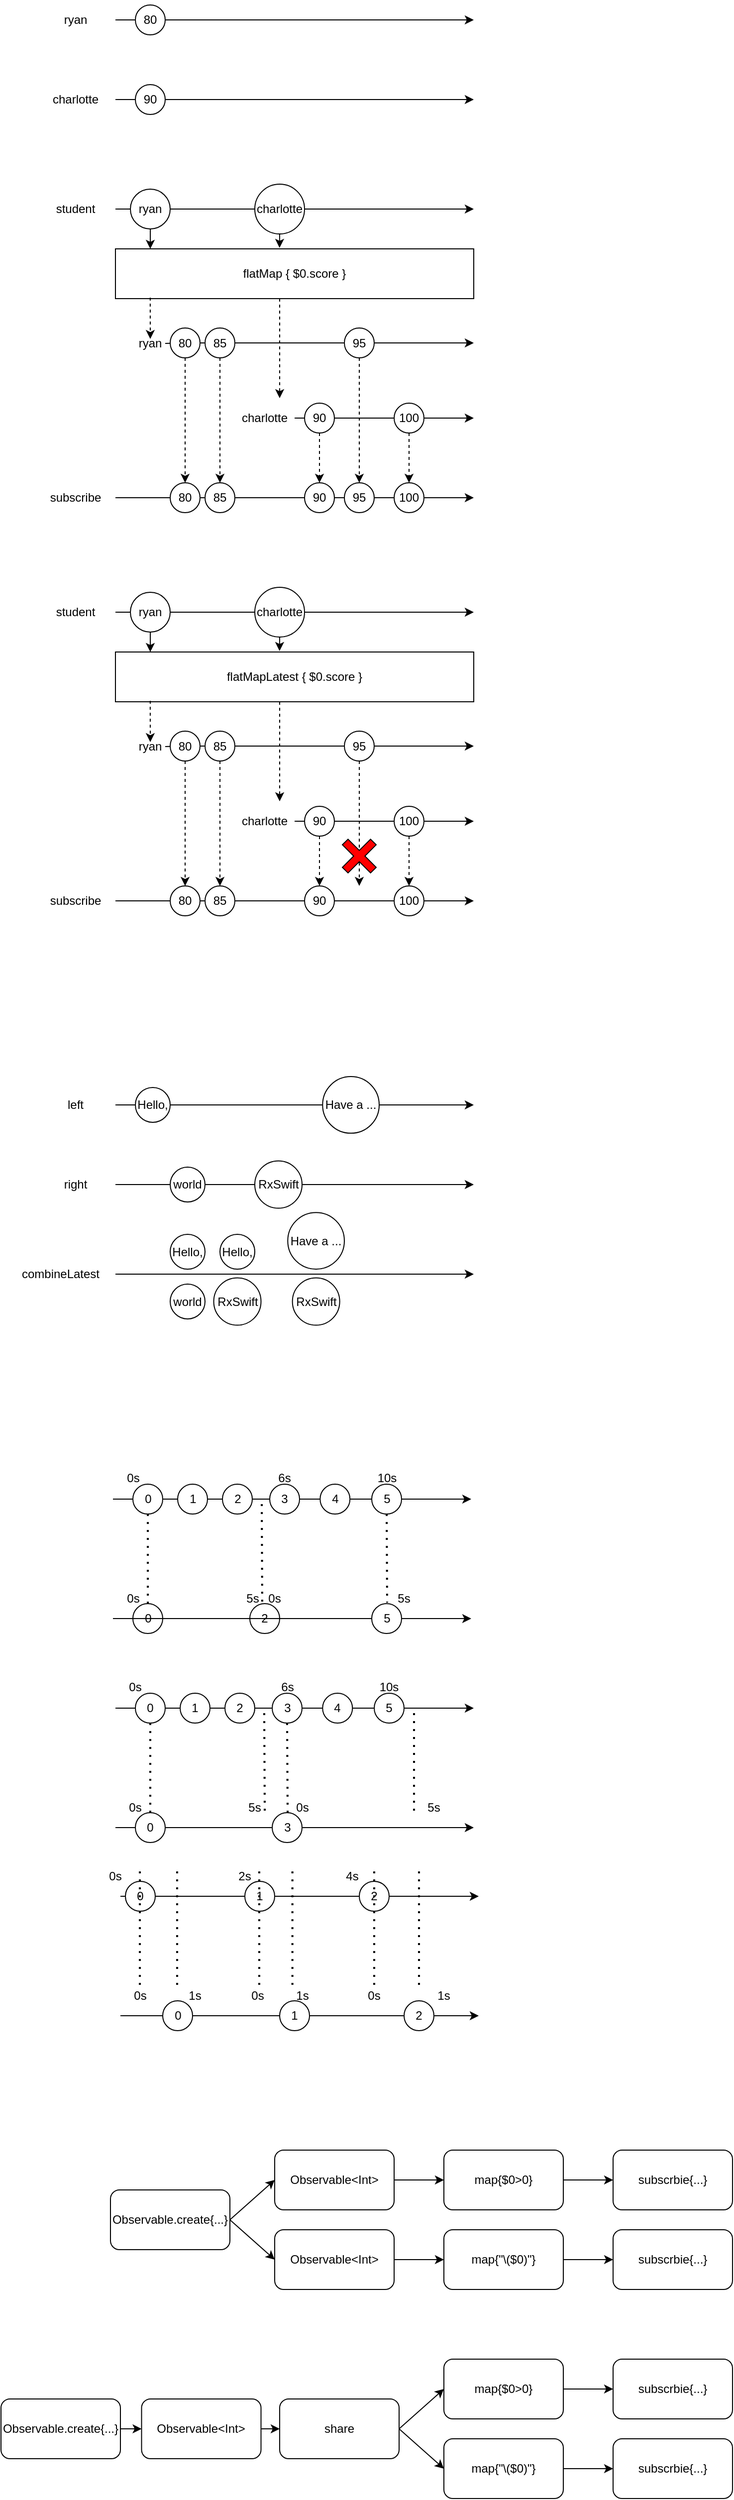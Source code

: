 <mxfile version="16.5.1" type="device"><diagram id="vi-RAAzWFr4hs8hMA4zx" name="페이지-1"><mxGraphModel dx="1106" dy="852" grid="1" gridSize="10" guides="1" tooltips="1" connect="1" arrows="1" fold="1" page="1" pageScale="1" pageWidth="827" pageHeight="1169" math="0" shadow="0"><root><mxCell id="0"/><mxCell id="1" parent="0"/><mxCell id="9dJvyjRdHx77Mk-_yIk9-1" value="" style="endArrow=classic;html=1;rounded=0;startArrow=none;" edge="1" parent="1" source="9dJvyjRdHx77Mk-_yIk9-4"><mxGeometry width="50" height="50" relative="1" as="geometry"><mxPoint x="160" y="240" as="sourcePoint"/><mxPoint x="520" y="240" as="targetPoint"/></mxGeometry></mxCell><mxCell id="9dJvyjRdHx77Mk-_yIk9-2" value="ryan" style="text;html=1;strokeColor=none;fillColor=none;align=center;verticalAlign=middle;whiteSpace=wrap;rounded=0;" vertex="1" parent="1"><mxGeometry x="90" y="220" width="60" height="40" as="geometry"/></mxCell><mxCell id="9dJvyjRdHx77Mk-_yIk9-4" value="80" style="ellipse;whiteSpace=wrap;html=1;aspect=fixed;" vertex="1" parent="1"><mxGeometry x="180" y="225" width="30" height="30" as="geometry"/></mxCell><mxCell id="9dJvyjRdHx77Mk-_yIk9-5" value="" style="endArrow=none;html=1;rounded=0;" edge="1" parent="1" target="9dJvyjRdHx77Mk-_yIk9-4"><mxGeometry width="50" height="50" relative="1" as="geometry"><mxPoint x="160" y="240" as="sourcePoint"/><mxPoint x="520" y="240" as="targetPoint"/></mxGeometry></mxCell><mxCell id="9dJvyjRdHx77Mk-_yIk9-6" value="" style="endArrow=classic;html=1;rounded=0;startArrow=none;" edge="1" parent="1" source="9dJvyjRdHx77Mk-_yIk9-8"><mxGeometry width="50" height="50" relative="1" as="geometry"><mxPoint x="160" y="320" as="sourcePoint"/><mxPoint x="520" y="320" as="targetPoint"/></mxGeometry></mxCell><mxCell id="9dJvyjRdHx77Mk-_yIk9-7" value="charlotte" style="text;html=1;strokeColor=none;fillColor=none;align=center;verticalAlign=middle;whiteSpace=wrap;rounded=0;" vertex="1" parent="1"><mxGeometry x="90" y="300" width="60" height="40" as="geometry"/></mxCell><mxCell id="9dJvyjRdHx77Mk-_yIk9-8" value="90" style="ellipse;whiteSpace=wrap;html=1;aspect=fixed;" vertex="1" parent="1"><mxGeometry x="180" y="305" width="30" height="30" as="geometry"/></mxCell><mxCell id="9dJvyjRdHx77Mk-_yIk9-9" value="" style="endArrow=none;html=1;rounded=0;" edge="1" parent="1" target="9dJvyjRdHx77Mk-_yIk9-8"><mxGeometry width="50" height="50" relative="1" as="geometry"><mxPoint x="160" y="320" as="sourcePoint"/><mxPoint x="520" y="320" as="targetPoint"/></mxGeometry></mxCell><mxCell id="9dJvyjRdHx77Mk-_yIk9-10" value="" style="endArrow=classic;html=1;rounded=0;startArrow=none;" edge="1" parent="1" source="9dJvyjRdHx77Mk-_yIk9-17"><mxGeometry width="50" height="50" relative="1" as="geometry"><mxPoint x="160" y="430" as="sourcePoint"/><mxPoint x="520" y="430" as="targetPoint"/></mxGeometry></mxCell><mxCell id="9dJvyjRdHx77Mk-_yIk9-11" value="student" style="text;html=1;strokeColor=none;fillColor=none;align=center;verticalAlign=middle;whiteSpace=wrap;rounded=0;" vertex="1" parent="1"><mxGeometry x="90" y="410" width="60" height="40" as="geometry"/></mxCell><mxCell id="9dJvyjRdHx77Mk-_yIk9-14" value="flatMap { $0.score }" style="rounded=0;whiteSpace=wrap;html=1;" vertex="1" parent="1"><mxGeometry x="160" y="470" width="360" height="50" as="geometry"/></mxCell><mxCell id="9dJvyjRdHx77Mk-_yIk9-15" value="ryan" style="ellipse;whiteSpace=wrap;html=1;aspect=fixed;" vertex="1" parent="1"><mxGeometry x="175" y="410" width="40" height="40" as="geometry"/></mxCell><mxCell id="9dJvyjRdHx77Mk-_yIk9-16" value="" style="endArrow=none;html=1;rounded=0;startArrow=none;" edge="1" parent="1" target="9dJvyjRdHx77Mk-_yIk9-15"><mxGeometry width="50" height="50" relative="1" as="geometry"><mxPoint x="160" y="430" as="sourcePoint"/><mxPoint x="520" y="430" as="targetPoint"/></mxGeometry></mxCell><mxCell id="9dJvyjRdHx77Mk-_yIk9-17" value="charlotte" style="ellipse;whiteSpace=wrap;html=1;aspect=fixed;" vertex="1" parent="1"><mxGeometry x="300" y="405" width="50" height="50" as="geometry"/></mxCell><mxCell id="9dJvyjRdHx77Mk-_yIk9-18" value="" style="endArrow=none;html=1;rounded=0;startArrow=none;" edge="1" parent="1" source="9dJvyjRdHx77Mk-_yIk9-15" target="9dJvyjRdHx77Mk-_yIk9-17"><mxGeometry width="50" height="50" relative="1" as="geometry"><mxPoint x="215" y="430" as="sourcePoint"/><mxPoint x="520" y="430" as="targetPoint"/></mxGeometry></mxCell><mxCell id="9dJvyjRdHx77Mk-_yIk9-19" value="" style="endArrow=classic;html=1;rounded=0;exitX=0.5;exitY=1;exitDx=0;exitDy=0;" edge="1" parent="1" source="9dJvyjRdHx77Mk-_yIk9-15"><mxGeometry width="50" height="50" relative="1" as="geometry"><mxPoint x="390" y="460" as="sourcePoint"/><mxPoint x="195" y="470" as="targetPoint"/></mxGeometry></mxCell><mxCell id="9dJvyjRdHx77Mk-_yIk9-20" value="" style="endArrow=classic;html=1;rounded=0;exitX=0.5;exitY=1;exitDx=0;exitDy=0;entryX=0.458;entryY=-0.02;entryDx=0;entryDy=0;entryPerimeter=0;" edge="1" parent="1" source="9dJvyjRdHx77Mk-_yIk9-17" target="9dJvyjRdHx77Mk-_yIk9-14"><mxGeometry width="50" height="50" relative="1" as="geometry"><mxPoint x="390" y="460" as="sourcePoint"/><mxPoint x="440" y="410" as="targetPoint"/></mxGeometry></mxCell><mxCell id="9dJvyjRdHx77Mk-_yIk9-25" value="" style="endArrow=classic;html=1;rounded=0;startArrow=none;" edge="1" parent="1" source="9dJvyjRdHx77Mk-_yIk9-35"><mxGeometry width="50" height="50" relative="1" as="geometry"><mxPoint x="160" y="564.5" as="sourcePoint"/><mxPoint x="520" y="564.5" as="targetPoint"/></mxGeometry></mxCell><mxCell id="9dJvyjRdHx77Mk-_yIk9-26" value="ryan" style="text;html=1;strokeColor=none;fillColor=none;align=center;verticalAlign=middle;whiteSpace=wrap;rounded=0;" vertex="1" parent="1"><mxGeometry x="165" y="545" width="60" height="40" as="geometry"/></mxCell><mxCell id="9dJvyjRdHx77Mk-_yIk9-27" value="80" style="ellipse;whiteSpace=wrap;html=1;aspect=fixed;" vertex="1" parent="1"><mxGeometry x="215" y="549.5" width="30" height="30" as="geometry"/></mxCell><mxCell id="9dJvyjRdHx77Mk-_yIk9-28" value="" style="endArrow=none;html=1;rounded=0;" edge="1" parent="1" target="9dJvyjRdHx77Mk-_yIk9-27"><mxGeometry width="50" height="50" relative="1" as="geometry"><mxPoint x="210" y="565" as="sourcePoint"/><mxPoint x="520" y="564.5" as="targetPoint"/></mxGeometry></mxCell><mxCell id="9dJvyjRdHx77Mk-_yIk9-29" value="85" style="ellipse;whiteSpace=wrap;html=1;aspect=fixed;" vertex="1" parent="1"><mxGeometry x="250" y="549.5" width="30" height="30" as="geometry"/></mxCell><mxCell id="9dJvyjRdHx77Mk-_yIk9-30" value="" style="endArrow=none;html=1;rounded=0;startArrow=none;" edge="1" parent="1" source="9dJvyjRdHx77Mk-_yIk9-27" target="9dJvyjRdHx77Mk-_yIk9-29"><mxGeometry width="50" height="50" relative="1" as="geometry"><mxPoint x="210" y="564.5" as="sourcePoint"/><mxPoint x="520" y="564.5" as="targetPoint"/></mxGeometry></mxCell><mxCell id="9dJvyjRdHx77Mk-_yIk9-31" value="" style="endArrow=classic;html=1;rounded=0;startArrow=none;" edge="1" parent="1" source="9dJvyjRdHx77Mk-_yIk9-37"><mxGeometry width="50" height="50" relative="1" as="geometry"><mxPoint x="160" y="640" as="sourcePoint"/><mxPoint x="520" y="640" as="targetPoint"/></mxGeometry></mxCell><mxCell id="9dJvyjRdHx77Mk-_yIk9-32" value="charlotte" style="text;html=1;strokeColor=none;fillColor=none;align=center;verticalAlign=middle;whiteSpace=wrap;rounded=0;" vertex="1" parent="1"><mxGeometry x="280" y="620" width="60" height="40" as="geometry"/></mxCell><mxCell id="9dJvyjRdHx77Mk-_yIk9-33" value="90" style="ellipse;whiteSpace=wrap;html=1;aspect=fixed;" vertex="1" parent="1"><mxGeometry x="350" y="625" width="30" height="30" as="geometry"/></mxCell><mxCell id="9dJvyjRdHx77Mk-_yIk9-34" value="" style="endArrow=none;html=1;rounded=0;" edge="1" parent="1" target="9dJvyjRdHx77Mk-_yIk9-33"><mxGeometry width="50" height="50" relative="1" as="geometry"><mxPoint x="340" y="640" as="sourcePoint"/><mxPoint x="520" y="640" as="targetPoint"/></mxGeometry></mxCell><mxCell id="9dJvyjRdHx77Mk-_yIk9-35" value="95" style="ellipse;whiteSpace=wrap;html=1;aspect=fixed;" vertex="1" parent="1"><mxGeometry x="390" y="549.5" width="30" height="30" as="geometry"/></mxCell><mxCell id="9dJvyjRdHx77Mk-_yIk9-36" value="" style="endArrow=none;html=1;rounded=0;startArrow=none;" edge="1" parent="1" source="9dJvyjRdHx77Mk-_yIk9-29" target="9dJvyjRdHx77Mk-_yIk9-35"><mxGeometry width="50" height="50" relative="1" as="geometry"><mxPoint x="280" y="564.5" as="sourcePoint"/><mxPoint x="520" y="564.5" as="targetPoint"/></mxGeometry></mxCell><mxCell id="9dJvyjRdHx77Mk-_yIk9-37" value="100" style="ellipse;whiteSpace=wrap;html=1;aspect=fixed;" vertex="1" parent="1"><mxGeometry x="440" y="625" width="30" height="30" as="geometry"/></mxCell><mxCell id="9dJvyjRdHx77Mk-_yIk9-38" value="" style="endArrow=none;html=1;rounded=0;startArrow=none;" edge="1" parent="1" source="9dJvyjRdHx77Mk-_yIk9-33" target="9dJvyjRdHx77Mk-_yIk9-37"><mxGeometry width="50" height="50" relative="1" as="geometry"><mxPoint x="340" y="640" as="sourcePoint"/><mxPoint x="520" y="640" as="targetPoint"/></mxGeometry></mxCell><mxCell id="9dJvyjRdHx77Mk-_yIk9-43" value="" style="endArrow=classic;html=1;rounded=0;startArrow=none;" edge="1" parent="1" source="9dJvyjRdHx77Mk-_yIk9-54"><mxGeometry width="50" height="50" relative="1" as="geometry"><mxPoint x="160" y="720" as="sourcePoint"/><mxPoint x="520" y="720" as="targetPoint"/></mxGeometry></mxCell><mxCell id="9dJvyjRdHx77Mk-_yIk9-44" value="subscribe" style="text;html=1;strokeColor=none;fillColor=none;align=center;verticalAlign=middle;whiteSpace=wrap;rounded=0;" vertex="1" parent="1"><mxGeometry x="90" y="700" width="60" height="40" as="geometry"/></mxCell><mxCell id="9dJvyjRdHx77Mk-_yIk9-45" value="" style="endArrow=classic;html=1;rounded=0;exitX=0.5;exitY=1;exitDx=0;exitDy=0;entryX=0.5;entryY=0;entryDx=0;entryDy=0;dashed=1;" edge="1" parent="1" source="9dJvyjRdHx77Mk-_yIk9-27" target="9dJvyjRdHx77Mk-_yIk9-46"><mxGeometry width="50" height="50" relative="1" as="geometry"><mxPoint x="390" y="580" as="sourcePoint"/><mxPoint x="195" y="700" as="targetPoint"/></mxGeometry></mxCell><mxCell id="9dJvyjRdHx77Mk-_yIk9-46" value="80" style="ellipse;whiteSpace=wrap;html=1;aspect=fixed;" vertex="1" parent="1"><mxGeometry x="215" y="705" width="30" height="30" as="geometry"/></mxCell><mxCell id="9dJvyjRdHx77Mk-_yIk9-47" value="" style="endArrow=none;html=1;rounded=0;" edge="1" parent="1" target="9dJvyjRdHx77Mk-_yIk9-46"><mxGeometry width="50" height="50" relative="1" as="geometry"><mxPoint x="160" y="720" as="sourcePoint"/><mxPoint x="520" y="720" as="targetPoint"/></mxGeometry></mxCell><mxCell id="9dJvyjRdHx77Mk-_yIk9-48" value="85" style="ellipse;whiteSpace=wrap;html=1;aspect=fixed;" vertex="1" parent="1"><mxGeometry x="250" y="705" width="30" height="30" as="geometry"/></mxCell><mxCell id="9dJvyjRdHx77Mk-_yIk9-49" value="" style="endArrow=none;html=1;rounded=0;startArrow=none;" edge="1" parent="1" source="9dJvyjRdHx77Mk-_yIk9-46" target="9dJvyjRdHx77Mk-_yIk9-48"><mxGeometry width="50" height="50" relative="1" as="geometry"><mxPoint x="210" y="720" as="sourcePoint"/><mxPoint x="520" y="720" as="targetPoint"/></mxGeometry></mxCell><mxCell id="9dJvyjRdHx77Mk-_yIk9-50" value="90" style="ellipse;whiteSpace=wrap;html=1;aspect=fixed;" vertex="1" parent="1"><mxGeometry x="350" y="705" width="30" height="30" as="geometry"/></mxCell><mxCell id="9dJvyjRdHx77Mk-_yIk9-51" value="" style="endArrow=none;html=1;rounded=0;startArrow=none;" edge="1" parent="1" source="9dJvyjRdHx77Mk-_yIk9-48" target="9dJvyjRdHx77Mk-_yIk9-50"><mxGeometry width="50" height="50" relative="1" as="geometry"><mxPoint x="280" y="720" as="sourcePoint"/><mxPoint x="520" y="720" as="targetPoint"/></mxGeometry></mxCell><mxCell id="9dJvyjRdHx77Mk-_yIk9-52" value="95" style="ellipse;whiteSpace=wrap;html=1;aspect=fixed;" vertex="1" parent="1"><mxGeometry x="390" y="705" width="30" height="30" as="geometry"/></mxCell><mxCell id="9dJvyjRdHx77Mk-_yIk9-53" value="" style="endArrow=none;html=1;rounded=0;startArrow=none;" edge="1" parent="1" source="9dJvyjRdHx77Mk-_yIk9-50" target="9dJvyjRdHx77Mk-_yIk9-52"><mxGeometry width="50" height="50" relative="1" as="geometry"><mxPoint x="340" y="720" as="sourcePoint"/><mxPoint x="520" y="720" as="targetPoint"/></mxGeometry></mxCell><mxCell id="9dJvyjRdHx77Mk-_yIk9-54" value="100" style="ellipse;whiteSpace=wrap;html=1;aspect=fixed;" vertex="1" parent="1"><mxGeometry x="440" y="705" width="30" height="30" as="geometry"/></mxCell><mxCell id="9dJvyjRdHx77Mk-_yIk9-55" value="" style="endArrow=none;html=1;rounded=0;startArrow=none;" edge="1" parent="1" source="9dJvyjRdHx77Mk-_yIk9-52" target="9dJvyjRdHx77Mk-_yIk9-54"><mxGeometry width="50" height="50" relative="1" as="geometry"><mxPoint x="420" y="720" as="sourcePoint"/><mxPoint x="520" y="720" as="targetPoint"/></mxGeometry></mxCell><mxCell id="9dJvyjRdHx77Mk-_yIk9-56" value="" style="endArrow=classic;html=1;rounded=0;exitX=0.5;exitY=1;exitDx=0;exitDy=0;entryX=0.5;entryY=0;entryDx=0;entryDy=0;dashed=1;" edge="1" parent="1" source="9dJvyjRdHx77Mk-_yIk9-29" target="9dJvyjRdHx77Mk-_yIk9-48"><mxGeometry width="50" height="50" relative="1" as="geometry"><mxPoint x="390" y="580" as="sourcePoint"/><mxPoint x="440" y="530" as="targetPoint"/></mxGeometry></mxCell><mxCell id="9dJvyjRdHx77Mk-_yIk9-57" value="" style="endArrow=classic;html=1;rounded=0;exitX=0.5;exitY=1;exitDx=0;exitDy=0;dashed=1;" edge="1" parent="1" source="9dJvyjRdHx77Mk-_yIk9-33" target="9dJvyjRdHx77Mk-_yIk9-50"><mxGeometry width="50" height="50" relative="1" as="geometry"><mxPoint x="275" y="589.5" as="sourcePoint"/><mxPoint x="275" y="715" as="targetPoint"/></mxGeometry></mxCell><mxCell id="9dJvyjRdHx77Mk-_yIk9-58" value="" style="endArrow=classic;html=1;rounded=0;exitX=0.5;exitY=1;exitDx=0;exitDy=0;entryX=0.5;entryY=0;entryDx=0;entryDy=0;dashed=1;" edge="1" parent="1" source="9dJvyjRdHx77Mk-_yIk9-35" target="9dJvyjRdHx77Mk-_yIk9-52"><mxGeometry width="50" height="50" relative="1" as="geometry"><mxPoint x="335" y="665" as="sourcePoint"/><mxPoint x="335" y="715" as="targetPoint"/></mxGeometry></mxCell><mxCell id="9dJvyjRdHx77Mk-_yIk9-59" value="" style="endArrow=classic;html=1;rounded=0;exitX=0.5;exitY=1;exitDx=0;exitDy=0;entryX=0.5;entryY=0;entryDx=0;entryDy=0;dashed=1;" edge="1" parent="1" source="9dJvyjRdHx77Mk-_yIk9-37" target="9dJvyjRdHx77Mk-_yIk9-54"><mxGeometry width="50" height="50" relative="1" as="geometry"><mxPoint x="415" y="589.5" as="sourcePoint"/><mxPoint x="415" y="715" as="targetPoint"/></mxGeometry></mxCell><mxCell id="9dJvyjRdHx77Mk-_yIk9-60" value="" style="endArrow=classic;html=1;rounded=0;exitX=0.097;exitY=0.98;exitDx=0;exitDy=0;dashed=1;exitPerimeter=0;entryX=0.5;entryY=0.388;entryDx=0;entryDy=0;entryPerimeter=0;" edge="1" parent="1" source="9dJvyjRdHx77Mk-_yIk9-14" target="9dJvyjRdHx77Mk-_yIk9-26"><mxGeometry width="50" height="50" relative="1" as="geometry"><mxPoint x="205" y="589.5" as="sourcePoint"/><mxPoint x="195" y="540" as="targetPoint"/></mxGeometry></mxCell><mxCell id="9dJvyjRdHx77Mk-_yIk9-61" value="" style="endArrow=classic;html=1;rounded=0;dashed=1;entryX=0.75;entryY=0;entryDx=0;entryDy=0;" edge="1" parent="1" target="9dJvyjRdHx77Mk-_yIk9-32"><mxGeometry width="50" height="50" relative="1" as="geometry"><mxPoint x="325" y="520" as="sourcePoint"/><mxPoint x="440" y="530" as="targetPoint"/></mxGeometry></mxCell><mxCell id="9dJvyjRdHx77Mk-_yIk9-62" value="" style="endArrow=classic;html=1;rounded=0;startArrow=none;" edge="1" parent="1" source="9dJvyjRdHx77Mk-_yIk9-67"><mxGeometry width="50" height="50" relative="1" as="geometry"><mxPoint x="160" y="835" as="sourcePoint"/><mxPoint x="520" y="835" as="targetPoint"/></mxGeometry></mxCell><mxCell id="9dJvyjRdHx77Mk-_yIk9-63" value="student" style="text;html=1;strokeColor=none;fillColor=none;align=center;verticalAlign=middle;whiteSpace=wrap;rounded=0;" vertex="1" parent="1"><mxGeometry x="90" y="815" width="60" height="40" as="geometry"/></mxCell><mxCell id="9dJvyjRdHx77Mk-_yIk9-64" value="flatMapLatest { $0.score }" style="rounded=0;whiteSpace=wrap;html=1;" vertex="1" parent="1"><mxGeometry x="160" y="875" width="360" height="50" as="geometry"/></mxCell><mxCell id="9dJvyjRdHx77Mk-_yIk9-65" value="ryan" style="ellipse;whiteSpace=wrap;html=1;aspect=fixed;" vertex="1" parent="1"><mxGeometry x="175" y="815" width="40" height="40" as="geometry"/></mxCell><mxCell id="9dJvyjRdHx77Mk-_yIk9-66" value="" style="endArrow=none;html=1;rounded=0;startArrow=none;" edge="1" parent="1" target="9dJvyjRdHx77Mk-_yIk9-65"><mxGeometry width="50" height="50" relative="1" as="geometry"><mxPoint x="160" y="835" as="sourcePoint"/><mxPoint x="520" y="835" as="targetPoint"/></mxGeometry></mxCell><mxCell id="9dJvyjRdHx77Mk-_yIk9-67" value="charlotte" style="ellipse;whiteSpace=wrap;html=1;aspect=fixed;" vertex="1" parent="1"><mxGeometry x="300" y="810" width="50" height="50" as="geometry"/></mxCell><mxCell id="9dJvyjRdHx77Mk-_yIk9-68" value="" style="endArrow=none;html=1;rounded=0;startArrow=none;" edge="1" parent="1" source="9dJvyjRdHx77Mk-_yIk9-65" target="9dJvyjRdHx77Mk-_yIk9-67"><mxGeometry width="50" height="50" relative="1" as="geometry"><mxPoint x="215" y="835" as="sourcePoint"/><mxPoint x="520" y="835" as="targetPoint"/></mxGeometry></mxCell><mxCell id="9dJvyjRdHx77Mk-_yIk9-69" value="" style="endArrow=classic;html=1;rounded=0;exitX=0.5;exitY=1;exitDx=0;exitDy=0;" edge="1" parent="1" source="9dJvyjRdHx77Mk-_yIk9-65"><mxGeometry width="50" height="50" relative="1" as="geometry"><mxPoint x="390" y="865" as="sourcePoint"/><mxPoint x="195" y="875" as="targetPoint"/></mxGeometry></mxCell><mxCell id="9dJvyjRdHx77Mk-_yIk9-70" value="" style="endArrow=classic;html=1;rounded=0;exitX=0.5;exitY=1;exitDx=0;exitDy=0;entryX=0.458;entryY=-0.02;entryDx=0;entryDy=0;entryPerimeter=0;" edge="1" parent="1" source="9dJvyjRdHx77Mk-_yIk9-67" target="9dJvyjRdHx77Mk-_yIk9-64"><mxGeometry width="50" height="50" relative="1" as="geometry"><mxPoint x="390" y="865" as="sourcePoint"/><mxPoint x="440" y="815" as="targetPoint"/></mxGeometry></mxCell><mxCell id="9dJvyjRdHx77Mk-_yIk9-71" value="" style="endArrow=classic;html=1;rounded=0;startArrow=none;" edge="1" parent="1" source="9dJvyjRdHx77Mk-_yIk9-81"><mxGeometry width="50" height="50" relative="1" as="geometry"><mxPoint x="160" y="969.5" as="sourcePoint"/><mxPoint x="520" y="969.5" as="targetPoint"/></mxGeometry></mxCell><mxCell id="9dJvyjRdHx77Mk-_yIk9-72" value="ryan" style="text;html=1;strokeColor=none;fillColor=none;align=center;verticalAlign=middle;whiteSpace=wrap;rounded=0;" vertex="1" parent="1"><mxGeometry x="165" y="950" width="60" height="40" as="geometry"/></mxCell><mxCell id="9dJvyjRdHx77Mk-_yIk9-73" value="80" style="ellipse;whiteSpace=wrap;html=1;aspect=fixed;" vertex="1" parent="1"><mxGeometry x="215" y="954.5" width="30" height="30" as="geometry"/></mxCell><mxCell id="9dJvyjRdHx77Mk-_yIk9-74" value="" style="endArrow=none;html=1;rounded=0;" edge="1" parent="1" target="9dJvyjRdHx77Mk-_yIk9-73"><mxGeometry width="50" height="50" relative="1" as="geometry"><mxPoint x="210" y="970" as="sourcePoint"/><mxPoint x="520" y="969.5" as="targetPoint"/></mxGeometry></mxCell><mxCell id="9dJvyjRdHx77Mk-_yIk9-75" value="85" style="ellipse;whiteSpace=wrap;html=1;aspect=fixed;" vertex="1" parent="1"><mxGeometry x="250" y="954.5" width="30" height="30" as="geometry"/></mxCell><mxCell id="9dJvyjRdHx77Mk-_yIk9-76" value="" style="endArrow=none;html=1;rounded=0;startArrow=none;" edge="1" parent="1" source="9dJvyjRdHx77Mk-_yIk9-73" target="9dJvyjRdHx77Mk-_yIk9-75"><mxGeometry width="50" height="50" relative="1" as="geometry"><mxPoint x="210" y="969.5" as="sourcePoint"/><mxPoint x="520" y="969.5" as="targetPoint"/></mxGeometry></mxCell><mxCell id="9dJvyjRdHx77Mk-_yIk9-77" value="" style="endArrow=classic;html=1;rounded=0;startArrow=none;" edge="1" parent="1" source="9dJvyjRdHx77Mk-_yIk9-83"><mxGeometry width="50" height="50" relative="1" as="geometry"><mxPoint x="160" y="1045" as="sourcePoint"/><mxPoint x="520" y="1045" as="targetPoint"/></mxGeometry></mxCell><mxCell id="9dJvyjRdHx77Mk-_yIk9-78" value="charlotte" style="text;html=1;strokeColor=none;fillColor=none;align=center;verticalAlign=middle;whiteSpace=wrap;rounded=0;" vertex="1" parent="1"><mxGeometry x="280" y="1025" width="60" height="40" as="geometry"/></mxCell><mxCell id="9dJvyjRdHx77Mk-_yIk9-79" value="90" style="ellipse;whiteSpace=wrap;html=1;aspect=fixed;" vertex="1" parent="1"><mxGeometry x="350" y="1030" width="30" height="30" as="geometry"/></mxCell><mxCell id="9dJvyjRdHx77Mk-_yIk9-80" value="" style="endArrow=none;html=1;rounded=0;" edge="1" parent="1" target="9dJvyjRdHx77Mk-_yIk9-79"><mxGeometry width="50" height="50" relative="1" as="geometry"><mxPoint x="340" y="1045" as="sourcePoint"/><mxPoint x="520" y="1045" as="targetPoint"/></mxGeometry></mxCell><mxCell id="9dJvyjRdHx77Mk-_yIk9-81" value="95" style="ellipse;whiteSpace=wrap;html=1;aspect=fixed;" vertex="1" parent="1"><mxGeometry x="390" y="954.5" width="30" height="30" as="geometry"/></mxCell><mxCell id="9dJvyjRdHx77Mk-_yIk9-82" value="" style="endArrow=none;html=1;rounded=0;startArrow=none;" edge="1" parent="1" source="9dJvyjRdHx77Mk-_yIk9-75" target="9dJvyjRdHx77Mk-_yIk9-81"><mxGeometry width="50" height="50" relative="1" as="geometry"><mxPoint x="280" y="969.5" as="sourcePoint"/><mxPoint x="520" y="969.5" as="targetPoint"/></mxGeometry></mxCell><mxCell id="9dJvyjRdHx77Mk-_yIk9-83" value="100" style="ellipse;whiteSpace=wrap;html=1;aspect=fixed;" vertex="1" parent="1"><mxGeometry x="440" y="1030" width="30" height="30" as="geometry"/></mxCell><mxCell id="9dJvyjRdHx77Mk-_yIk9-84" value="" style="endArrow=none;html=1;rounded=0;startArrow=none;" edge="1" parent="1" source="9dJvyjRdHx77Mk-_yIk9-79" target="9dJvyjRdHx77Mk-_yIk9-83"><mxGeometry width="50" height="50" relative="1" as="geometry"><mxPoint x="340" y="1045" as="sourcePoint"/><mxPoint x="520" y="1045" as="targetPoint"/></mxGeometry></mxCell><mxCell id="9dJvyjRdHx77Mk-_yIk9-85" value="" style="endArrow=classic;html=1;rounded=0;startArrow=none;" edge="1" parent="1" source="9dJvyjRdHx77Mk-_yIk9-96"><mxGeometry width="50" height="50" relative="1" as="geometry"><mxPoint x="160" y="1125" as="sourcePoint"/><mxPoint x="520" y="1125" as="targetPoint"/></mxGeometry></mxCell><mxCell id="9dJvyjRdHx77Mk-_yIk9-86" value="subscribe" style="text;html=1;strokeColor=none;fillColor=none;align=center;verticalAlign=middle;whiteSpace=wrap;rounded=0;" vertex="1" parent="1"><mxGeometry x="90" y="1105" width="60" height="40" as="geometry"/></mxCell><mxCell id="9dJvyjRdHx77Mk-_yIk9-87" value="" style="endArrow=classic;html=1;rounded=0;exitX=0.5;exitY=1;exitDx=0;exitDy=0;entryX=0.5;entryY=0;entryDx=0;entryDy=0;dashed=1;" edge="1" parent="1" source="9dJvyjRdHx77Mk-_yIk9-73" target="9dJvyjRdHx77Mk-_yIk9-88"><mxGeometry width="50" height="50" relative="1" as="geometry"><mxPoint x="390" y="985" as="sourcePoint"/><mxPoint x="195" y="1105" as="targetPoint"/></mxGeometry></mxCell><mxCell id="9dJvyjRdHx77Mk-_yIk9-88" value="80" style="ellipse;whiteSpace=wrap;html=1;aspect=fixed;" vertex="1" parent="1"><mxGeometry x="215" y="1110" width="30" height="30" as="geometry"/></mxCell><mxCell id="9dJvyjRdHx77Mk-_yIk9-89" value="" style="endArrow=none;html=1;rounded=0;" edge="1" parent="1" target="9dJvyjRdHx77Mk-_yIk9-88"><mxGeometry width="50" height="50" relative="1" as="geometry"><mxPoint x="160" y="1125" as="sourcePoint"/><mxPoint x="520" y="1125" as="targetPoint"/></mxGeometry></mxCell><mxCell id="9dJvyjRdHx77Mk-_yIk9-90" value="85" style="ellipse;whiteSpace=wrap;html=1;aspect=fixed;" vertex="1" parent="1"><mxGeometry x="250" y="1110" width="30" height="30" as="geometry"/></mxCell><mxCell id="9dJvyjRdHx77Mk-_yIk9-91" value="" style="endArrow=none;html=1;rounded=0;startArrow=none;" edge="1" parent="1" source="9dJvyjRdHx77Mk-_yIk9-88" target="9dJvyjRdHx77Mk-_yIk9-90"><mxGeometry width="50" height="50" relative="1" as="geometry"><mxPoint x="210" y="1125" as="sourcePoint"/><mxPoint x="520" y="1125" as="targetPoint"/></mxGeometry></mxCell><mxCell id="9dJvyjRdHx77Mk-_yIk9-92" value="90" style="ellipse;whiteSpace=wrap;html=1;aspect=fixed;" vertex="1" parent="1"><mxGeometry x="350" y="1110" width="30" height="30" as="geometry"/></mxCell><mxCell id="9dJvyjRdHx77Mk-_yIk9-93" value="" style="endArrow=none;html=1;rounded=0;startArrow=none;" edge="1" parent="1" source="9dJvyjRdHx77Mk-_yIk9-90" target="9dJvyjRdHx77Mk-_yIk9-92"><mxGeometry width="50" height="50" relative="1" as="geometry"><mxPoint x="280" y="1125" as="sourcePoint"/><mxPoint x="520" y="1125" as="targetPoint"/></mxGeometry></mxCell><mxCell id="9dJvyjRdHx77Mk-_yIk9-96" value="100" style="ellipse;whiteSpace=wrap;html=1;aspect=fixed;" vertex="1" parent="1"><mxGeometry x="440" y="1110" width="30" height="30" as="geometry"/></mxCell><mxCell id="9dJvyjRdHx77Mk-_yIk9-97" value="" style="endArrow=none;html=1;rounded=0;startArrow=none;exitX=1;exitY=0.5;exitDx=0;exitDy=0;" edge="1" parent="1" source="9dJvyjRdHx77Mk-_yIk9-92" target="9dJvyjRdHx77Mk-_yIk9-96"><mxGeometry width="50" height="50" relative="1" as="geometry"><mxPoint x="420" y="1125" as="sourcePoint"/><mxPoint x="520" y="1125" as="targetPoint"/></mxGeometry></mxCell><mxCell id="9dJvyjRdHx77Mk-_yIk9-98" value="" style="endArrow=classic;html=1;rounded=0;exitX=0.5;exitY=1;exitDx=0;exitDy=0;entryX=0.5;entryY=0;entryDx=0;entryDy=0;dashed=1;" edge="1" parent="1" source="9dJvyjRdHx77Mk-_yIk9-75" target="9dJvyjRdHx77Mk-_yIk9-90"><mxGeometry width="50" height="50" relative="1" as="geometry"><mxPoint x="390" y="985" as="sourcePoint"/><mxPoint x="440" y="935" as="targetPoint"/></mxGeometry></mxCell><mxCell id="9dJvyjRdHx77Mk-_yIk9-99" value="" style="endArrow=classic;html=1;rounded=0;exitX=0.5;exitY=1;exitDx=0;exitDy=0;dashed=1;" edge="1" parent="1" source="9dJvyjRdHx77Mk-_yIk9-79" target="9dJvyjRdHx77Mk-_yIk9-92"><mxGeometry width="50" height="50" relative="1" as="geometry"><mxPoint x="275" y="994.5" as="sourcePoint"/><mxPoint x="275" y="1120" as="targetPoint"/></mxGeometry></mxCell><mxCell id="9dJvyjRdHx77Mk-_yIk9-100" value="" style="endArrow=classic;html=1;rounded=0;exitX=0.5;exitY=1;exitDx=0;exitDy=0;entryX=0.5;entryY=0;entryDx=0;entryDy=0;dashed=1;" edge="1" parent="1" source="9dJvyjRdHx77Mk-_yIk9-81"><mxGeometry width="50" height="50" relative="1" as="geometry"><mxPoint x="335" y="1070" as="sourcePoint"/><mxPoint x="405" y="1110" as="targetPoint"/></mxGeometry></mxCell><mxCell id="9dJvyjRdHx77Mk-_yIk9-101" value="" style="endArrow=classic;html=1;rounded=0;exitX=0.5;exitY=1;exitDx=0;exitDy=0;entryX=0.5;entryY=0;entryDx=0;entryDy=0;dashed=1;" edge="1" parent="1" source="9dJvyjRdHx77Mk-_yIk9-83" target="9dJvyjRdHx77Mk-_yIk9-96"><mxGeometry width="50" height="50" relative="1" as="geometry"><mxPoint x="415" y="994.5" as="sourcePoint"/><mxPoint x="415" y="1120" as="targetPoint"/></mxGeometry></mxCell><mxCell id="9dJvyjRdHx77Mk-_yIk9-102" value="" style="endArrow=classic;html=1;rounded=0;exitX=0.097;exitY=0.98;exitDx=0;exitDy=0;dashed=1;exitPerimeter=0;entryX=0.5;entryY=0.388;entryDx=0;entryDy=0;entryPerimeter=0;" edge="1" parent="1" source="9dJvyjRdHx77Mk-_yIk9-64" target="9dJvyjRdHx77Mk-_yIk9-72"><mxGeometry width="50" height="50" relative="1" as="geometry"><mxPoint x="205" y="994.5" as="sourcePoint"/><mxPoint x="195" y="945" as="targetPoint"/></mxGeometry></mxCell><mxCell id="9dJvyjRdHx77Mk-_yIk9-103" value="" style="endArrow=classic;html=1;rounded=0;dashed=1;entryX=0.75;entryY=0;entryDx=0;entryDy=0;" edge="1" parent="1" target="9dJvyjRdHx77Mk-_yIk9-78"><mxGeometry width="50" height="50" relative="1" as="geometry"><mxPoint x="325" y="925" as="sourcePoint"/><mxPoint x="440" y="935" as="targetPoint"/></mxGeometry></mxCell><mxCell id="9dJvyjRdHx77Mk-_yIk9-104" value="" style="shape=cross;whiteSpace=wrap;html=1;rotation=-45;fillColor=#FF0000;" vertex="1" parent="1"><mxGeometry x="385" y="1060" width="40" height="40" as="geometry"/></mxCell><mxCell id="9dJvyjRdHx77Mk-_yIk9-107" value="" style="endArrow=classic;html=1;rounded=0;startArrow=none;" edge="1" parent="1" source="9dJvyjRdHx77Mk-_yIk9-117"><mxGeometry width="50" height="50" relative="1" as="geometry"><mxPoint x="160" y="1330" as="sourcePoint"/><mxPoint x="520" y="1330" as="targetPoint"/></mxGeometry></mxCell><mxCell id="9dJvyjRdHx77Mk-_yIk9-108" value="left" style="text;html=1;strokeColor=none;fillColor=none;align=center;verticalAlign=middle;whiteSpace=wrap;rounded=0;" vertex="1" parent="1"><mxGeometry x="90" y="1310" width="60" height="40" as="geometry"/></mxCell><mxCell id="9dJvyjRdHx77Mk-_yIk9-109" value="Hello," style="ellipse;whiteSpace=wrap;html=1;aspect=fixed;" vertex="1" parent="1"><mxGeometry x="180" y="1312.5" width="35" height="35" as="geometry"/></mxCell><mxCell id="9dJvyjRdHx77Mk-_yIk9-110" value="" style="endArrow=none;html=1;rounded=0;" edge="1" parent="1" target="9dJvyjRdHx77Mk-_yIk9-109"><mxGeometry width="50" height="50" relative="1" as="geometry"><mxPoint x="160" y="1330" as="sourcePoint"/><mxPoint x="520" y="1330" as="targetPoint"/></mxGeometry></mxCell><mxCell id="9dJvyjRdHx77Mk-_yIk9-111" value="" style="endArrow=classic;html=1;rounded=0;startArrow=none;" edge="1" parent="1" source="9dJvyjRdHx77Mk-_yIk9-115"><mxGeometry width="50" height="50" relative="1" as="geometry"><mxPoint x="160" y="1410" as="sourcePoint"/><mxPoint x="520" y="1410" as="targetPoint"/></mxGeometry></mxCell><mxCell id="9dJvyjRdHx77Mk-_yIk9-112" value="right" style="text;html=1;strokeColor=none;fillColor=none;align=center;verticalAlign=middle;whiteSpace=wrap;rounded=0;" vertex="1" parent="1"><mxGeometry x="90" y="1390" width="60" height="40" as="geometry"/></mxCell><mxCell id="9dJvyjRdHx77Mk-_yIk9-113" value="world" style="ellipse;whiteSpace=wrap;html=1;aspect=fixed;" vertex="1" parent="1"><mxGeometry x="215" y="1392.5" width="35" height="35" as="geometry"/></mxCell><mxCell id="9dJvyjRdHx77Mk-_yIk9-114" value="" style="endArrow=none;html=1;rounded=0;" edge="1" parent="1" target="9dJvyjRdHx77Mk-_yIk9-113"><mxGeometry width="50" height="50" relative="1" as="geometry"><mxPoint x="160" y="1410" as="sourcePoint"/><mxPoint x="520" y="1410" as="targetPoint"/></mxGeometry></mxCell><mxCell id="9dJvyjRdHx77Mk-_yIk9-115" value="RxSwift" style="ellipse;whiteSpace=wrap;html=1;aspect=fixed;" vertex="1" parent="1"><mxGeometry x="300" y="1386.25" width="47.5" height="47.5" as="geometry"/></mxCell><mxCell id="9dJvyjRdHx77Mk-_yIk9-116" value="" style="endArrow=none;html=1;rounded=0;startArrow=none;" edge="1" parent="1" source="9dJvyjRdHx77Mk-_yIk9-113" target="9dJvyjRdHx77Mk-_yIk9-115"><mxGeometry width="50" height="50" relative="1" as="geometry"><mxPoint x="250" y="1410" as="sourcePoint"/><mxPoint x="520" y="1410" as="targetPoint"/></mxGeometry></mxCell><mxCell id="9dJvyjRdHx77Mk-_yIk9-117" value="Have a ..." style="ellipse;whiteSpace=wrap;html=1;aspect=fixed;" vertex="1" parent="1"><mxGeometry x="368.13" y="1301.56" width="56.87" height="56.87" as="geometry"/></mxCell><mxCell id="9dJvyjRdHx77Mk-_yIk9-118" value="" style="endArrow=none;html=1;rounded=0;startArrow=none;" edge="1" parent="1" source="9dJvyjRdHx77Mk-_yIk9-109" target="9dJvyjRdHx77Mk-_yIk9-117"><mxGeometry width="50" height="50" relative="1" as="geometry"><mxPoint x="215" y="1330" as="sourcePoint"/><mxPoint x="520" y="1330" as="targetPoint"/></mxGeometry></mxCell><mxCell id="9dJvyjRdHx77Mk-_yIk9-119" value="" style="endArrow=classic;html=1;rounded=0;startArrow=none;" edge="1" parent="1"><mxGeometry width="50" height="50" relative="1" as="geometry"><mxPoint x="160" y="1500" as="sourcePoint"/><mxPoint x="520" y="1500" as="targetPoint"/></mxGeometry></mxCell><mxCell id="9dJvyjRdHx77Mk-_yIk9-120" value="Hello," style="ellipse;whiteSpace=wrap;html=1;aspect=fixed;" vertex="1" parent="1"><mxGeometry x="215" y="1460" width="35" height="35" as="geometry"/></mxCell><mxCell id="9dJvyjRdHx77Mk-_yIk9-121" value="world" style="ellipse;whiteSpace=wrap;html=1;aspect=fixed;" vertex="1" parent="1"><mxGeometry x="215" y="1510" width="35" height="35" as="geometry"/></mxCell><mxCell id="9dJvyjRdHx77Mk-_yIk9-122" value="Hello," style="ellipse;whiteSpace=wrap;html=1;aspect=fixed;" vertex="1" parent="1"><mxGeometry x="265" y="1460" width="35" height="35" as="geometry"/></mxCell><mxCell id="9dJvyjRdHx77Mk-_yIk9-123" value="RxSwift" style="ellipse;whiteSpace=wrap;html=1;aspect=fixed;" vertex="1" parent="1"><mxGeometry x="258.75" y="1503.75" width="47.5" height="47.5" as="geometry"/></mxCell><mxCell id="9dJvyjRdHx77Mk-_yIk9-124" value="Have a ..." style="ellipse;whiteSpace=wrap;html=1;aspect=fixed;" vertex="1" parent="1"><mxGeometry x="333.13" y="1438.13" width="56.87" height="56.87" as="geometry"/></mxCell><mxCell id="9dJvyjRdHx77Mk-_yIk9-125" value="RxSwift" style="ellipse;whiteSpace=wrap;html=1;aspect=fixed;" vertex="1" parent="1"><mxGeometry x="337.82" y="1503.75" width="47.5" height="47.5" as="geometry"/></mxCell><mxCell id="9dJvyjRdHx77Mk-_yIk9-126" value="combineLatest" style="text;html=1;strokeColor=none;fillColor=none;align=center;verticalAlign=middle;whiteSpace=wrap;rounded=0;" vertex="1" parent="1"><mxGeometry x="60" y="1480" width="90" height="40" as="geometry"/></mxCell><mxCell id="9dJvyjRdHx77Mk-_yIk9-132" value="" style="endArrow=classic;html=1;rounded=0;startArrow=none;" edge="1" parent="1" source="9dJvyjRdHx77Mk-_yIk9-150"><mxGeometry width="50" height="50" relative="1" as="geometry"><mxPoint x="160" y="1936" as="sourcePoint"/><mxPoint x="520" y="1936" as="targetPoint"/></mxGeometry></mxCell><mxCell id="9dJvyjRdHx77Mk-_yIk9-133" value="0" style="ellipse;whiteSpace=wrap;html=1;aspect=fixed;" vertex="1" parent="1"><mxGeometry x="180" y="1921" width="30" height="30" as="geometry"/></mxCell><mxCell id="9dJvyjRdHx77Mk-_yIk9-134" value="" style="endArrow=none;html=1;rounded=0;" edge="1" parent="1" target="9dJvyjRdHx77Mk-_yIk9-133"><mxGeometry width="50" height="50" relative="1" as="geometry"><mxPoint x="160" y="1936" as="sourcePoint"/><mxPoint x="520" y="1936" as="targetPoint"/></mxGeometry></mxCell><mxCell id="9dJvyjRdHx77Mk-_yIk9-135" value="1" style="ellipse;whiteSpace=wrap;html=1;aspect=fixed;" vertex="1" parent="1"><mxGeometry x="225" y="1921" width="30" height="30" as="geometry"/></mxCell><mxCell id="9dJvyjRdHx77Mk-_yIk9-136" value="" style="endArrow=none;html=1;rounded=0;startArrow=none;" edge="1" parent="1" source="9dJvyjRdHx77Mk-_yIk9-133" target="9dJvyjRdHx77Mk-_yIk9-135"><mxGeometry width="50" height="50" relative="1" as="geometry"><mxPoint x="210" y="1936" as="sourcePoint"/><mxPoint x="520" y="1936" as="targetPoint"/></mxGeometry></mxCell><mxCell id="9dJvyjRdHx77Mk-_yIk9-137" value="2" style="ellipse;whiteSpace=wrap;html=1;aspect=fixed;" vertex="1" parent="1"><mxGeometry x="270" y="1921" width="30" height="30" as="geometry"/></mxCell><mxCell id="9dJvyjRdHx77Mk-_yIk9-138" value="" style="endArrow=none;html=1;rounded=0;startArrow=none;" edge="1" parent="1" source="9dJvyjRdHx77Mk-_yIk9-135" target="9dJvyjRdHx77Mk-_yIk9-137"><mxGeometry width="50" height="50" relative="1" as="geometry"><mxPoint x="255" y="1936" as="sourcePoint"/><mxPoint x="520" y="1936" as="targetPoint"/></mxGeometry></mxCell><mxCell id="9dJvyjRdHx77Mk-_yIk9-146" value="3" style="ellipse;whiteSpace=wrap;html=1;aspect=fixed;" vertex="1" parent="1"><mxGeometry x="317.5" y="1921" width="30" height="30" as="geometry"/></mxCell><mxCell id="9dJvyjRdHx77Mk-_yIk9-147" value="" style="endArrow=none;html=1;rounded=0;startArrow=none;" edge="1" parent="1" source="9dJvyjRdHx77Mk-_yIk9-137" target="9dJvyjRdHx77Mk-_yIk9-146"><mxGeometry width="50" height="50" relative="1" as="geometry"><mxPoint x="300" y="1936" as="sourcePoint"/><mxPoint x="520" y="1936" as="targetPoint"/></mxGeometry></mxCell><mxCell id="9dJvyjRdHx77Mk-_yIk9-148" value="4" style="ellipse;whiteSpace=wrap;html=1;aspect=fixed;" vertex="1" parent="1"><mxGeometry x="368.13" y="1921" width="30" height="30" as="geometry"/></mxCell><mxCell id="9dJvyjRdHx77Mk-_yIk9-149" value="" style="endArrow=none;html=1;rounded=0;startArrow=none;" edge="1" parent="1" source="9dJvyjRdHx77Mk-_yIk9-146" target="9dJvyjRdHx77Mk-_yIk9-148"><mxGeometry width="50" height="50" relative="1" as="geometry"><mxPoint x="347.5" y="1936" as="sourcePoint"/><mxPoint x="520" y="1936" as="targetPoint"/></mxGeometry></mxCell><mxCell id="9dJvyjRdHx77Mk-_yIk9-150" value="5" style="ellipse;whiteSpace=wrap;html=1;aspect=fixed;" vertex="1" parent="1"><mxGeometry x="420" y="1921" width="30" height="30" as="geometry"/></mxCell><mxCell id="9dJvyjRdHx77Mk-_yIk9-151" value="" style="endArrow=none;html=1;rounded=0;startArrow=none;" edge="1" parent="1" source="9dJvyjRdHx77Mk-_yIk9-148" target="9dJvyjRdHx77Mk-_yIk9-150"><mxGeometry width="50" height="50" relative="1" as="geometry"><mxPoint x="398.13" y="1936" as="sourcePoint"/><mxPoint x="520" y="1936" as="targetPoint"/></mxGeometry></mxCell><mxCell id="9dJvyjRdHx77Mk-_yIk9-153" value="" style="endArrow=none;dashed=1;html=1;dashPattern=1 3;strokeWidth=2;rounded=0;exitX=0.5;exitY=1;exitDx=0;exitDy=0;" edge="1" parent="1" source="9dJvyjRdHx77Mk-_yIk9-133"><mxGeometry width="50" height="50" relative="1" as="geometry"><mxPoint x="390" y="1981" as="sourcePoint"/><mxPoint x="195" y="2041" as="targetPoint"/></mxGeometry></mxCell><mxCell id="9dJvyjRdHx77Mk-_yIk9-154" value="" style="endArrow=none;dashed=1;html=1;dashPattern=1 3;strokeWidth=2;rounded=0;" edge="1" parent="1"><mxGeometry width="50" height="50" relative="1" as="geometry"><mxPoint x="309.5" y="1941" as="sourcePoint"/><mxPoint x="310" y="2041" as="targetPoint"/></mxGeometry></mxCell><mxCell id="9dJvyjRdHx77Mk-_yIk9-155" value="0s" style="text;html=1;strokeColor=none;fillColor=none;align=center;verticalAlign=middle;whiteSpace=wrap;rounded=0;" vertex="1" parent="1"><mxGeometry x="150" y="2021" width="60" height="30" as="geometry"/></mxCell><mxCell id="9dJvyjRdHx77Mk-_yIk9-156" value="5s" style="text;html=1;strokeColor=none;fillColor=none;align=center;verticalAlign=middle;whiteSpace=wrap;rounded=0;" vertex="1" parent="1"><mxGeometry x="270" y="2021" width="60" height="30" as="geometry"/></mxCell><mxCell id="9dJvyjRdHx77Mk-_yIk9-157" value="6s" style="text;html=1;strokeColor=none;fillColor=none;align=center;verticalAlign=middle;whiteSpace=wrap;rounded=0;" vertex="1" parent="1"><mxGeometry x="302.5" y="1900" width="60" height="30" as="geometry"/></mxCell><mxCell id="9dJvyjRdHx77Mk-_yIk9-158" value="0s" style="text;html=1;strokeColor=none;fillColor=none;align=center;verticalAlign=middle;whiteSpace=wrap;rounded=0;" vertex="1" parent="1"><mxGeometry x="150" y="1900" width="60" height="30" as="geometry"/></mxCell><mxCell id="9dJvyjRdHx77Mk-_yIk9-159" value="10s" style="text;html=1;strokeColor=none;fillColor=none;align=center;verticalAlign=middle;whiteSpace=wrap;rounded=0;" vertex="1" parent="1"><mxGeometry x="405" y="1900" width="60" height="30" as="geometry"/></mxCell><mxCell id="9dJvyjRdHx77Mk-_yIk9-160" value="" style="endArrow=none;dashed=1;html=1;dashPattern=1 3;strokeWidth=2;rounded=0;exitX=0.5;exitY=1;exitDx=0;exitDy=0;" edge="1" parent="1" source="9dJvyjRdHx77Mk-_yIk9-146"><mxGeometry width="50" height="50" relative="1" as="geometry"><mxPoint x="390" y="1981" as="sourcePoint"/><mxPoint x="333" y="2041" as="targetPoint"/></mxGeometry></mxCell><mxCell id="9dJvyjRdHx77Mk-_yIk9-161" value="" style="endArrow=none;dashed=1;html=1;dashPattern=1 3;strokeWidth=2;rounded=0;" edge="1" parent="1"><mxGeometry width="50" height="50" relative="1" as="geometry"><mxPoint x="460" y="1941" as="sourcePoint"/><mxPoint x="460" y="2041" as="targetPoint"/></mxGeometry></mxCell><mxCell id="9dJvyjRdHx77Mk-_yIk9-170" value="" style="endArrow=classic;html=1;rounded=0;startArrow=none;" edge="1" parent="1"><mxGeometry width="50" height="50" relative="1" as="geometry"><mxPoint x="160" y="2056" as="sourcePoint"/><mxPoint x="520" y="2056" as="targetPoint"/></mxGeometry></mxCell><mxCell id="9dJvyjRdHx77Mk-_yIk9-171" value="0" style="ellipse;whiteSpace=wrap;html=1;aspect=fixed;" vertex="1" parent="1"><mxGeometry x="180" y="2041" width="30" height="30" as="geometry"/></mxCell><mxCell id="9dJvyjRdHx77Mk-_yIk9-172" value="" style="endArrow=none;html=1;rounded=0;" edge="1" parent="1" target="9dJvyjRdHx77Mk-_yIk9-171"><mxGeometry width="50" height="50" relative="1" as="geometry"><mxPoint x="160" y="2056" as="sourcePoint"/><mxPoint x="520" y="2056" as="targetPoint"/></mxGeometry></mxCell><mxCell id="9dJvyjRdHx77Mk-_yIk9-174" value="" style="endArrow=none;html=1;rounded=0;startArrow=none;" edge="1" parent="1" source="9dJvyjRdHx77Mk-_yIk9-171"><mxGeometry width="50" height="50" relative="1" as="geometry"><mxPoint x="210" y="2056" as="sourcePoint"/><mxPoint x="225" y="2056" as="targetPoint"/></mxGeometry></mxCell><mxCell id="9dJvyjRdHx77Mk-_yIk9-176" value="" style="endArrow=none;html=1;rounded=0;startArrow=none;" edge="1" parent="1"><mxGeometry width="50" height="50" relative="1" as="geometry"><mxPoint x="255" y="2056" as="sourcePoint"/><mxPoint x="270" y="2056" as="targetPoint"/></mxGeometry></mxCell><mxCell id="9dJvyjRdHx77Mk-_yIk9-177" value="3" style="ellipse;whiteSpace=wrap;html=1;aspect=fixed;" vertex="1" parent="1"><mxGeometry x="317.5" y="2041" width="30" height="30" as="geometry"/></mxCell><mxCell id="9dJvyjRdHx77Mk-_yIk9-178" value="" style="endArrow=none;html=1;rounded=0;startArrow=none;" edge="1" parent="1" target="9dJvyjRdHx77Mk-_yIk9-177"><mxGeometry width="50" height="50" relative="1" as="geometry"><mxPoint x="300" y="2056" as="sourcePoint"/><mxPoint x="520" y="2056" as="targetPoint"/></mxGeometry></mxCell><mxCell id="9dJvyjRdHx77Mk-_yIk9-180" value="" style="endArrow=none;html=1;rounded=0;startArrow=none;" edge="1" parent="1" source="9dJvyjRdHx77Mk-_yIk9-177"><mxGeometry width="50" height="50" relative="1" as="geometry"><mxPoint x="347.5" y="2056" as="sourcePoint"/><mxPoint x="368.13" y="2056" as="targetPoint"/></mxGeometry></mxCell><mxCell id="9dJvyjRdHx77Mk-_yIk9-182" value="" style="endArrow=none;html=1;rounded=0;startArrow=none;" edge="1" parent="1"><mxGeometry width="50" height="50" relative="1" as="geometry"><mxPoint x="398.13" y="2056" as="sourcePoint"/><mxPoint x="420" y="2056" as="targetPoint"/></mxGeometry></mxCell><mxCell id="9dJvyjRdHx77Mk-_yIk9-186" value="0s" style="text;html=1;strokeColor=none;fillColor=none;align=center;verticalAlign=middle;whiteSpace=wrap;rounded=0;" vertex="1" parent="1"><mxGeometry x="317.5" y="2021" width="60" height="30" as="geometry"/></mxCell><mxCell id="9dJvyjRdHx77Mk-_yIk9-187" value="5s" style="text;html=1;strokeColor=none;fillColor=none;align=center;verticalAlign=middle;whiteSpace=wrap;rounded=0;" vertex="1" parent="1"><mxGeometry x="450" y="2021" width="60" height="30" as="geometry"/></mxCell><mxCell id="9dJvyjRdHx77Mk-_yIk9-188" value="" style="endArrow=classic;html=1;rounded=0;startArrow=none;" edge="1" parent="1" source="9dJvyjRdHx77Mk-_yIk9-199"><mxGeometry width="50" height="50" relative="1" as="geometry"><mxPoint x="157.5" y="1726" as="sourcePoint"/><mxPoint x="517.5" y="1726" as="targetPoint"/></mxGeometry></mxCell><mxCell id="9dJvyjRdHx77Mk-_yIk9-189" value="0" style="ellipse;whiteSpace=wrap;html=1;aspect=fixed;" vertex="1" parent="1"><mxGeometry x="177.5" y="1711" width="30" height="30" as="geometry"/></mxCell><mxCell id="9dJvyjRdHx77Mk-_yIk9-190" value="" style="endArrow=none;html=1;rounded=0;" edge="1" parent="1" target="9dJvyjRdHx77Mk-_yIk9-189"><mxGeometry width="50" height="50" relative="1" as="geometry"><mxPoint x="157.5" y="1726" as="sourcePoint"/><mxPoint x="517.5" y="1726" as="targetPoint"/></mxGeometry></mxCell><mxCell id="9dJvyjRdHx77Mk-_yIk9-191" value="1" style="ellipse;whiteSpace=wrap;html=1;aspect=fixed;" vertex="1" parent="1"><mxGeometry x="222.5" y="1711" width="30" height="30" as="geometry"/></mxCell><mxCell id="9dJvyjRdHx77Mk-_yIk9-192" value="" style="endArrow=none;html=1;rounded=0;startArrow=none;" edge="1" parent="1" source="9dJvyjRdHx77Mk-_yIk9-189" target="9dJvyjRdHx77Mk-_yIk9-191"><mxGeometry width="50" height="50" relative="1" as="geometry"><mxPoint x="207.5" y="1726" as="sourcePoint"/><mxPoint x="517.5" y="1726" as="targetPoint"/></mxGeometry></mxCell><mxCell id="9dJvyjRdHx77Mk-_yIk9-193" value="2" style="ellipse;whiteSpace=wrap;html=1;aspect=fixed;" vertex="1" parent="1"><mxGeometry x="267.5" y="1711" width="30" height="30" as="geometry"/></mxCell><mxCell id="9dJvyjRdHx77Mk-_yIk9-194" value="" style="endArrow=none;html=1;rounded=0;startArrow=none;" edge="1" parent="1" source="9dJvyjRdHx77Mk-_yIk9-191" target="9dJvyjRdHx77Mk-_yIk9-193"><mxGeometry width="50" height="50" relative="1" as="geometry"><mxPoint x="252.5" y="1726" as="sourcePoint"/><mxPoint x="517.5" y="1726" as="targetPoint"/></mxGeometry></mxCell><mxCell id="9dJvyjRdHx77Mk-_yIk9-195" value="3" style="ellipse;whiteSpace=wrap;html=1;aspect=fixed;" vertex="1" parent="1"><mxGeometry x="315" y="1711" width="30" height="30" as="geometry"/></mxCell><mxCell id="9dJvyjRdHx77Mk-_yIk9-196" value="" style="endArrow=none;html=1;rounded=0;startArrow=none;" edge="1" parent="1" source="9dJvyjRdHx77Mk-_yIk9-193" target="9dJvyjRdHx77Mk-_yIk9-195"><mxGeometry width="50" height="50" relative="1" as="geometry"><mxPoint x="297.5" y="1726" as="sourcePoint"/><mxPoint x="517.5" y="1726" as="targetPoint"/></mxGeometry></mxCell><mxCell id="9dJvyjRdHx77Mk-_yIk9-197" value="4" style="ellipse;whiteSpace=wrap;html=1;aspect=fixed;" vertex="1" parent="1"><mxGeometry x="365.63" y="1711" width="30" height="30" as="geometry"/></mxCell><mxCell id="9dJvyjRdHx77Mk-_yIk9-198" value="" style="endArrow=none;html=1;rounded=0;startArrow=none;" edge="1" parent="1" source="9dJvyjRdHx77Mk-_yIk9-195" target="9dJvyjRdHx77Mk-_yIk9-197"><mxGeometry width="50" height="50" relative="1" as="geometry"><mxPoint x="345" y="1726" as="sourcePoint"/><mxPoint x="517.5" y="1726" as="targetPoint"/></mxGeometry></mxCell><mxCell id="9dJvyjRdHx77Mk-_yIk9-199" value="5" style="ellipse;whiteSpace=wrap;html=1;aspect=fixed;" vertex="1" parent="1"><mxGeometry x="417.5" y="1711" width="30" height="30" as="geometry"/></mxCell><mxCell id="9dJvyjRdHx77Mk-_yIk9-200" value="" style="endArrow=none;html=1;rounded=0;startArrow=none;" edge="1" parent="1" source="9dJvyjRdHx77Mk-_yIk9-197" target="9dJvyjRdHx77Mk-_yIk9-199"><mxGeometry width="50" height="50" relative="1" as="geometry"><mxPoint x="395.63" y="1726" as="sourcePoint"/><mxPoint x="517.5" y="1726" as="targetPoint"/></mxGeometry></mxCell><mxCell id="9dJvyjRdHx77Mk-_yIk9-201" value="" style="endArrow=none;dashed=1;html=1;dashPattern=1 3;strokeWidth=2;rounded=0;exitX=0.5;exitY=1;exitDx=0;exitDy=0;" edge="1" parent="1" source="9dJvyjRdHx77Mk-_yIk9-189"><mxGeometry width="50" height="50" relative="1" as="geometry"><mxPoint x="387.5" y="1771" as="sourcePoint"/><mxPoint x="192.5" y="1831" as="targetPoint"/></mxGeometry></mxCell><mxCell id="9dJvyjRdHx77Mk-_yIk9-202" value="" style="endArrow=none;dashed=1;html=1;dashPattern=1 3;strokeWidth=2;rounded=0;" edge="1" parent="1"><mxGeometry width="50" height="50" relative="1" as="geometry"><mxPoint x="307" y="1731" as="sourcePoint"/><mxPoint x="307.5" y="1831" as="targetPoint"/></mxGeometry></mxCell><mxCell id="9dJvyjRdHx77Mk-_yIk9-203" value="0s" style="text;html=1;strokeColor=none;fillColor=none;align=center;verticalAlign=middle;whiteSpace=wrap;rounded=0;" vertex="1" parent="1"><mxGeometry x="147.5" y="1811" width="60" height="30" as="geometry"/></mxCell><mxCell id="9dJvyjRdHx77Mk-_yIk9-204" value="5s" style="text;html=1;strokeColor=none;fillColor=none;align=center;verticalAlign=middle;whiteSpace=wrap;rounded=0;" vertex="1" parent="1"><mxGeometry x="267.5" y="1811" width="60" height="30" as="geometry"/></mxCell><mxCell id="9dJvyjRdHx77Mk-_yIk9-205" value="6s" style="text;html=1;strokeColor=none;fillColor=none;align=center;verticalAlign=middle;whiteSpace=wrap;rounded=0;" vertex="1" parent="1"><mxGeometry x="300" y="1690" width="60" height="30" as="geometry"/></mxCell><mxCell id="9dJvyjRdHx77Mk-_yIk9-206" value="0s" style="text;html=1;strokeColor=none;fillColor=none;align=center;verticalAlign=middle;whiteSpace=wrap;rounded=0;" vertex="1" parent="1"><mxGeometry x="147.5" y="1690" width="60" height="30" as="geometry"/></mxCell><mxCell id="9dJvyjRdHx77Mk-_yIk9-207" value="10s" style="text;html=1;strokeColor=none;fillColor=none;align=center;verticalAlign=middle;whiteSpace=wrap;rounded=0;" vertex="1" parent="1"><mxGeometry x="402.5" y="1690" width="60" height="30" as="geometry"/></mxCell><mxCell id="9dJvyjRdHx77Mk-_yIk9-209" value="" style="endArrow=none;dashed=1;html=1;dashPattern=1 3;strokeWidth=2;rounded=0;exitX=0.5;exitY=1;exitDx=0;exitDy=0;" edge="1" parent="1" source="9dJvyjRdHx77Mk-_yIk9-199"><mxGeometry width="50" height="50" relative="1" as="geometry"><mxPoint x="457.5" y="1731" as="sourcePoint"/><mxPoint x="433" y="1830" as="targetPoint"/></mxGeometry></mxCell><mxCell id="9dJvyjRdHx77Mk-_yIk9-210" value="" style="endArrow=classic;html=1;rounded=0;startArrow=none;" edge="1" parent="1" source="9dJvyjRdHx77Mk-_yIk9-222"><mxGeometry width="50" height="50" relative="1" as="geometry"><mxPoint x="157.5" y="1846" as="sourcePoint"/><mxPoint x="517.5" y="1846" as="targetPoint"/></mxGeometry></mxCell><mxCell id="9dJvyjRdHx77Mk-_yIk9-211" value="0" style="ellipse;whiteSpace=wrap;html=1;aspect=fixed;" vertex="1" parent="1"><mxGeometry x="177.5" y="1831" width="30" height="30" as="geometry"/></mxCell><mxCell id="9dJvyjRdHx77Mk-_yIk9-212" value="" style="endArrow=none;html=1;rounded=0;" edge="1" parent="1" target="9dJvyjRdHx77Mk-_yIk9-211"><mxGeometry width="50" height="50" relative="1" as="geometry"><mxPoint x="157.5" y="1846" as="sourcePoint"/><mxPoint x="517.5" y="1846" as="targetPoint"/></mxGeometry></mxCell><mxCell id="9dJvyjRdHx77Mk-_yIk9-213" value="" style="endArrow=none;html=1;rounded=0;startArrow=none;" edge="1" parent="1" source="9dJvyjRdHx77Mk-_yIk9-211"><mxGeometry width="50" height="50" relative="1" as="geometry"><mxPoint x="207.5" y="1846" as="sourcePoint"/><mxPoint x="222.5" y="1846" as="targetPoint"/></mxGeometry></mxCell><mxCell id="9dJvyjRdHx77Mk-_yIk9-214" value="" style="endArrow=none;html=1;rounded=0;startArrow=none;" edge="1" parent="1"><mxGeometry width="50" height="50" relative="1" as="geometry"><mxPoint x="252.5" y="1846" as="sourcePoint"/><mxPoint x="267.5" y="1846" as="targetPoint"/></mxGeometry></mxCell><mxCell id="9dJvyjRdHx77Mk-_yIk9-216" value="" style="endArrow=none;html=1;rounded=0;startArrow=none;" edge="1" parent="1"><mxGeometry width="50" height="50" relative="1" as="geometry"><mxPoint x="297.5" y="1846" as="sourcePoint"/><mxPoint x="315" y="1846" as="targetPoint"/></mxGeometry></mxCell><mxCell id="9dJvyjRdHx77Mk-_yIk9-217" value="" style="endArrow=none;html=1;rounded=0;startArrow=none;" edge="1" parent="1"><mxGeometry width="50" height="50" relative="1" as="geometry"><mxPoint x="345" y="1846" as="sourcePoint"/><mxPoint x="365.63" y="1846" as="targetPoint"/></mxGeometry></mxCell><mxCell id="9dJvyjRdHx77Mk-_yIk9-218" value="" style="endArrow=none;html=1;rounded=0;startArrow=none;" edge="1" parent="1"><mxGeometry width="50" height="50" relative="1" as="geometry"><mxPoint x="395.63" y="1846" as="sourcePoint"/><mxPoint x="417.5" y="1846" as="targetPoint"/></mxGeometry></mxCell><mxCell id="9dJvyjRdHx77Mk-_yIk9-219" value="0s" style="text;html=1;strokeColor=none;fillColor=none;align=center;verticalAlign=middle;whiteSpace=wrap;rounded=0;" vertex="1" parent="1"><mxGeometry x="290" y="1811" width="60" height="30" as="geometry"/></mxCell><mxCell id="9dJvyjRdHx77Mk-_yIk9-220" value="5s" style="text;html=1;strokeColor=none;fillColor=none;align=center;verticalAlign=middle;whiteSpace=wrap;rounded=0;" vertex="1" parent="1"><mxGeometry x="420" y="1811" width="60" height="30" as="geometry"/></mxCell><mxCell id="9dJvyjRdHx77Mk-_yIk9-221" value="2" style="ellipse;whiteSpace=wrap;html=1;aspect=fixed;" vertex="1" parent="1"><mxGeometry x="295" y="1831" width="30" height="30" as="geometry"/></mxCell><mxCell id="9dJvyjRdHx77Mk-_yIk9-222" value="5" style="ellipse;whiteSpace=wrap;html=1;aspect=fixed;" vertex="1" parent="1"><mxGeometry x="417.5" y="1831" width="30" height="30" as="geometry"/></mxCell><mxCell id="9dJvyjRdHx77Mk-_yIk9-223" value="" style="endArrow=none;html=1;rounded=0;startArrow=none;" edge="1" parent="1" target="9dJvyjRdHx77Mk-_yIk9-222"><mxGeometry width="50" height="50" relative="1" as="geometry"><mxPoint x="157.5" y="1846" as="sourcePoint"/><mxPoint x="517.5" y="1846" as="targetPoint"/></mxGeometry></mxCell><mxCell id="9dJvyjRdHx77Mk-_yIk9-225" value="" style="endArrow=classic;html=1;rounded=0;startArrow=none;" edge="1" parent="1"><mxGeometry width="50" height="50" relative="1" as="geometry"><mxPoint x="455" y="2125" as="sourcePoint"/><mxPoint x="525" y="2125" as="targetPoint"/></mxGeometry></mxCell><mxCell id="9dJvyjRdHx77Mk-_yIk9-226" value="0" style="ellipse;whiteSpace=wrap;html=1;aspect=fixed;" vertex="1" parent="1"><mxGeometry x="170" y="2110" width="30" height="30" as="geometry"/></mxCell><mxCell id="9dJvyjRdHx77Mk-_yIk9-227" value="" style="endArrow=none;html=1;rounded=0;" edge="1" parent="1" target="9dJvyjRdHx77Mk-_yIk9-226"><mxGeometry width="50" height="50" relative="1" as="geometry"><mxPoint x="165" y="2125" as="sourcePoint"/><mxPoint x="525" y="2125" as="targetPoint"/></mxGeometry></mxCell><mxCell id="9dJvyjRdHx77Mk-_yIk9-228" value="1" style="ellipse;whiteSpace=wrap;html=1;aspect=fixed;" vertex="1" parent="1"><mxGeometry x="290" y="2110" width="30" height="30" as="geometry"/></mxCell><mxCell id="9dJvyjRdHx77Mk-_yIk9-229" value="" style="endArrow=none;html=1;rounded=0;startArrow=none;" edge="1" parent="1" source="9dJvyjRdHx77Mk-_yIk9-226" target="9dJvyjRdHx77Mk-_yIk9-228"><mxGeometry width="50" height="50" relative="1" as="geometry"><mxPoint x="215" y="2125" as="sourcePoint"/><mxPoint x="525" y="2125" as="targetPoint"/></mxGeometry></mxCell><mxCell id="9dJvyjRdHx77Mk-_yIk9-231" value="" style="endArrow=none;html=1;rounded=0;startArrow=none;" edge="1" parent="1" source="9dJvyjRdHx77Mk-_yIk9-228" target="9dJvyjRdHx77Mk-_yIk9-230"><mxGeometry width="50" height="50" relative="1" as="geometry"><mxPoint x="260" y="2125" as="sourcePoint"/><mxPoint x="525" y="2125" as="targetPoint"/></mxGeometry></mxCell><mxCell id="9dJvyjRdHx77Mk-_yIk9-233" value="" style="endArrow=none;html=1;rounded=0;startArrow=none;" edge="1" parent="1" source="9dJvyjRdHx77Mk-_yIk9-230"><mxGeometry width="50" height="50" relative="1" as="geometry"><mxPoint x="305" y="2125" as="sourcePoint"/><mxPoint x="460" y="2125" as="targetPoint"/></mxGeometry></mxCell><mxCell id="9dJvyjRdHx77Mk-_yIk9-235" value="" style="endArrow=none;html=1;rounded=0;startArrow=none;" edge="1" parent="1"><mxGeometry width="50" height="50" relative="1" as="geometry"><mxPoint x="352.5" y="2125" as="sourcePoint"/><mxPoint x="373.13" y="2125" as="targetPoint"/></mxGeometry></mxCell><mxCell id="9dJvyjRdHx77Mk-_yIk9-237" value="" style="endArrow=none;html=1;rounded=0;startArrow=none;" edge="1" parent="1" source="9dJvyjRdHx77Mk-_yIk9-230"><mxGeometry width="50" height="50" relative="1" as="geometry"><mxPoint x="403.13" y="2125" as="sourcePoint"/><mxPoint x="425" y="2125" as="targetPoint"/></mxGeometry></mxCell><mxCell id="9dJvyjRdHx77Mk-_yIk9-238" value="" style="endArrow=none;dashed=1;html=1;dashPattern=1 3;strokeWidth=2;rounded=0;" edge="1" parent="1"><mxGeometry width="50" height="50" relative="1" as="geometry"><mxPoint x="184.5" y="2100" as="sourcePoint"/><mxPoint x="184.5" y="2220" as="targetPoint"/></mxGeometry></mxCell><mxCell id="9dJvyjRdHx77Mk-_yIk9-239" value="" style="endArrow=none;dashed=1;html=1;dashPattern=1 3;strokeWidth=2;rounded=0;" edge="1" parent="1"><mxGeometry width="50" height="50" relative="1" as="geometry"><mxPoint x="222" y="2100" as="sourcePoint"/><mxPoint x="222" y="2220" as="targetPoint"/></mxGeometry></mxCell><mxCell id="9dJvyjRdHx77Mk-_yIk9-240" value="0s" style="text;html=1;strokeColor=none;fillColor=none;align=center;verticalAlign=middle;whiteSpace=wrap;rounded=0;" vertex="1" parent="1"><mxGeometry x="155" y="2210" width="60" height="30" as="geometry"/></mxCell><mxCell id="9dJvyjRdHx77Mk-_yIk9-241" value="1s" style="text;html=1;strokeColor=none;fillColor=none;align=center;verticalAlign=middle;whiteSpace=wrap;rounded=0;" vertex="1" parent="1"><mxGeometry x="317.5" y="2210" width="60" height="30" as="geometry"/></mxCell><mxCell id="9dJvyjRdHx77Mk-_yIk9-242" value="" style="endArrow=none;dashed=1;html=1;dashPattern=1 3;strokeWidth=2;rounded=0;" edge="1" parent="1"><mxGeometry width="50" height="50" relative="1" as="geometry"><mxPoint x="304.5" y="2100" as="sourcePoint"/><mxPoint x="304.5" y="2220" as="targetPoint"/></mxGeometry></mxCell><mxCell id="9dJvyjRdHx77Mk-_yIk9-244" value="" style="endArrow=classic;html=1;rounded=0;startArrow=none;" edge="1" parent="1" source="9dJvyjRdHx77Mk-_yIk9-266"><mxGeometry width="50" height="50" relative="1" as="geometry"><mxPoint x="165" y="2245" as="sourcePoint"/><mxPoint x="525" y="2245" as="targetPoint"/></mxGeometry></mxCell><mxCell id="9dJvyjRdHx77Mk-_yIk9-246" value="" style="endArrow=none;html=1;rounded=0;" edge="1" parent="1" target="9dJvyjRdHx77Mk-_yIk9-245"><mxGeometry width="50" height="50" relative="1" as="geometry"><mxPoint x="165" y="2245" as="sourcePoint"/><mxPoint x="525" y="2245" as="targetPoint"/></mxGeometry></mxCell><mxCell id="9dJvyjRdHx77Mk-_yIk9-247" value="" style="endArrow=none;html=1;rounded=0;startArrow=none;" edge="1" parent="1" source="9dJvyjRdHx77Mk-_yIk9-245"><mxGeometry width="50" height="50" relative="1" as="geometry"><mxPoint x="215" y="2245" as="sourcePoint"/><mxPoint x="230" y="2245" as="targetPoint"/></mxGeometry></mxCell><mxCell id="9dJvyjRdHx77Mk-_yIk9-248" value="" style="endArrow=none;html=1;rounded=0;startArrow=none;" edge="1" parent="1"><mxGeometry width="50" height="50" relative="1" as="geometry"><mxPoint x="260" y="2245" as="sourcePoint"/><mxPoint x="275" y="2245" as="targetPoint"/></mxGeometry></mxCell><mxCell id="9dJvyjRdHx77Mk-_yIk9-250" value="" style="endArrow=none;html=1;rounded=0;startArrow=none;" edge="1" parent="1" target="9dJvyjRdHx77Mk-_yIk9-249"><mxGeometry width="50" height="50" relative="1" as="geometry"><mxPoint x="305" y="2245" as="sourcePoint"/><mxPoint x="525" y="2245" as="targetPoint"/></mxGeometry></mxCell><mxCell id="9dJvyjRdHx77Mk-_yIk9-251" value="" style="endArrow=none;html=1;rounded=0;startArrow=none;" edge="1" parent="1" source="9dJvyjRdHx77Mk-_yIk9-249"><mxGeometry width="50" height="50" relative="1" as="geometry"><mxPoint x="352.5" y="2245" as="sourcePoint"/><mxPoint x="373.13" y="2245" as="targetPoint"/></mxGeometry></mxCell><mxCell id="9dJvyjRdHx77Mk-_yIk9-252" value="" style="endArrow=none;html=1;rounded=0;startArrow=none;" edge="1" parent="1"><mxGeometry width="50" height="50" relative="1" as="geometry"><mxPoint x="403.13" y="2245" as="sourcePoint"/><mxPoint x="425" y="2245" as="targetPoint"/></mxGeometry></mxCell><mxCell id="9dJvyjRdHx77Mk-_yIk9-253" value="1s" style="text;html=1;strokeColor=none;fillColor=none;align=center;verticalAlign=middle;whiteSpace=wrap;rounded=0;" vertex="1" parent="1"><mxGeometry x="210" y="2210" width="60" height="30" as="geometry"/></mxCell><mxCell id="9dJvyjRdHx77Mk-_yIk9-254" value="0s" style="text;html=1;strokeColor=none;fillColor=none;align=center;verticalAlign=middle;whiteSpace=wrap;rounded=0;" vertex="1" parent="1"><mxGeometry x="390" y="2210" width="60" height="30" as="geometry"/></mxCell><mxCell id="9dJvyjRdHx77Mk-_yIk9-245" value="0" style="ellipse;whiteSpace=wrap;html=1;aspect=fixed;" vertex="1" parent="1"><mxGeometry x="207.5" y="2230" width="30" height="30" as="geometry"/></mxCell><mxCell id="9dJvyjRdHx77Mk-_yIk9-255" value="" style="endArrow=none;html=1;rounded=0;startArrow=none;" edge="1" parent="1" target="9dJvyjRdHx77Mk-_yIk9-245"><mxGeometry width="50" height="50" relative="1" as="geometry"><mxPoint x="165" y="2245" as="sourcePoint"/><mxPoint x="525" y="2245" as="targetPoint"/></mxGeometry></mxCell><mxCell id="9dJvyjRdHx77Mk-_yIk9-256" value="0s" style="text;html=1;strokeColor=none;fillColor=none;align=center;verticalAlign=middle;whiteSpace=wrap;rounded=0;" vertex="1" parent="1"><mxGeometry x="130" y="2090" width="60" height="30" as="geometry"/></mxCell><mxCell id="9dJvyjRdHx77Mk-_yIk9-257" value="2s" style="text;html=1;strokeColor=none;fillColor=none;align=center;verticalAlign=middle;whiteSpace=wrap;rounded=0;" vertex="1" parent="1"><mxGeometry x="260" y="2090" width="60" height="30" as="geometry"/></mxCell><mxCell id="9dJvyjRdHx77Mk-_yIk9-258" value="4s" style="text;html=1;strokeColor=none;fillColor=none;align=center;verticalAlign=middle;whiteSpace=wrap;rounded=0;" vertex="1" parent="1"><mxGeometry x="368.13" y="2090" width="60" height="30" as="geometry"/></mxCell><mxCell id="9dJvyjRdHx77Mk-_yIk9-230" value="2" style="ellipse;whiteSpace=wrap;html=1;aspect=fixed;" vertex="1" parent="1"><mxGeometry x="405" y="2110" width="30" height="30" as="geometry"/></mxCell><mxCell id="9dJvyjRdHx77Mk-_yIk9-259" value="" style="endArrow=none;html=1;rounded=0;startArrow=none;" edge="1" parent="1" target="9dJvyjRdHx77Mk-_yIk9-230"><mxGeometry width="50" height="50" relative="1" as="geometry"><mxPoint x="403.13" y="2125" as="sourcePoint"/><mxPoint x="425" y="2125" as="targetPoint"/></mxGeometry></mxCell><mxCell id="9dJvyjRdHx77Mk-_yIk9-260" value="0s" style="text;html=1;strokeColor=none;fillColor=none;align=center;verticalAlign=middle;whiteSpace=wrap;rounded=0;" vertex="1" parent="1"><mxGeometry x="273.13" y="2210" width="60" height="30" as="geometry"/></mxCell><mxCell id="9dJvyjRdHx77Mk-_yIk9-261" value="" style="endArrow=none;dashed=1;html=1;dashPattern=1 3;strokeWidth=2;rounded=0;" edge="1" parent="1"><mxGeometry width="50" height="50" relative="1" as="geometry"><mxPoint x="337.82" y="2100" as="sourcePoint"/><mxPoint x="337.82" y="2220" as="targetPoint"/></mxGeometry></mxCell><mxCell id="9dJvyjRdHx77Mk-_yIk9-263" value="" style="endArrow=none;dashed=1;html=1;dashPattern=1 3;strokeWidth=2;rounded=0;" edge="1" parent="1"><mxGeometry width="50" height="50" relative="1" as="geometry"><mxPoint x="420.0" y="2100" as="sourcePoint"/><mxPoint x="420.0" y="2220" as="targetPoint"/></mxGeometry></mxCell><mxCell id="9dJvyjRdHx77Mk-_yIk9-249" value="1" style="ellipse;whiteSpace=wrap;html=1;aspect=fixed;" vertex="1" parent="1"><mxGeometry x="325" y="2230" width="30" height="30" as="geometry"/></mxCell><mxCell id="9dJvyjRdHx77Mk-_yIk9-264" value="" style="endArrow=none;html=1;rounded=0;startArrow=none;" edge="1" parent="1" source="9dJvyjRdHx77Mk-_yIk9-245" target="9dJvyjRdHx77Mk-_yIk9-249"><mxGeometry width="50" height="50" relative="1" as="geometry"><mxPoint x="237.5" y="2245" as="sourcePoint"/><mxPoint x="525" y="2245" as="targetPoint"/></mxGeometry></mxCell><mxCell id="9dJvyjRdHx77Mk-_yIk9-265" value="" style="endArrow=none;dashed=1;html=1;dashPattern=1 3;strokeWidth=2;rounded=0;" edge="1" parent="1"><mxGeometry width="50" height="50" relative="1" as="geometry"><mxPoint x="465" y="2100" as="sourcePoint"/><mxPoint x="465" y="2220" as="targetPoint"/></mxGeometry></mxCell><mxCell id="9dJvyjRdHx77Mk-_yIk9-266" value="2" style="ellipse;whiteSpace=wrap;html=1;aspect=fixed;" vertex="1" parent="1"><mxGeometry x="450" y="2230" width="30" height="30" as="geometry"/></mxCell><mxCell id="9dJvyjRdHx77Mk-_yIk9-267" value="" style="endArrow=none;html=1;rounded=0;startArrow=none;" edge="1" parent="1" source="9dJvyjRdHx77Mk-_yIk9-249" target="9dJvyjRdHx77Mk-_yIk9-266"><mxGeometry width="50" height="50" relative="1" as="geometry"><mxPoint x="355" y="2245" as="sourcePoint"/><mxPoint x="525" y="2245" as="targetPoint"/></mxGeometry></mxCell><mxCell id="9dJvyjRdHx77Mk-_yIk9-268" value="1s" style="text;html=1;strokeColor=none;fillColor=none;align=center;verticalAlign=middle;whiteSpace=wrap;rounded=0;" vertex="1" parent="1"><mxGeometry x="460" y="2210" width="60" height="30" as="geometry"/></mxCell><mxCell id="9dJvyjRdHx77Mk-_yIk9-269" value="Observable.create{...}" style="rounded=1;whiteSpace=wrap;html=1;fillColor=none;" vertex="1" parent="1"><mxGeometry x="155" y="2420" width="120" height="60" as="geometry"/></mxCell><mxCell id="9dJvyjRdHx77Mk-_yIk9-270" value="Observable&amp;lt;Int&amp;gt;" style="rounded=1;whiteSpace=wrap;html=1;fillColor=none;" vertex="1" parent="1"><mxGeometry x="320" y="2380" width="120" height="60" as="geometry"/></mxCell><mxCell id="9dJvyjRdHx77Mk-_yIk9-271" value="Observable&amp;lt;Int&amp;gt;" style="rounded=1;whiteSpace=wrap;html=1;fillColor=none;" vertex="1" parent="1"><mxGeometry x="320" y="2460" width="120" height="60" as="geometry"/></mxCell><mxCell id="9dJvyjRdHx77Mk-_yIk9-272" value="map{$0&amp;gt;0}" style="rounded=1;whiteSpace=wrap;html=1;fillColor=none;" vertex="1" parent="1"><mxGeometry x="490" y="2380" width="120" height="60" as="geometry"/></mxCell><mxCell id="9dJvyjRdHx77Mk-_yIk9-273" value="map{&quot;\($0)&quot;}" style="rounded=1;whiteSpace=wrap;html=1;fillColor=none;" vertex="1" parent="1"><mxGeometry x="490" y="2460" width="120" height="60" as="geometry"/></mxCell><mxCell id="9dJvyjRdHx77Mk-_yIk9-274" value="" style="endArrow=classic;html=1;rounded=0;exitX=1;exitY=0.5;exitDx=0;exitDy=0;entryX=0;entryY=0.5;entryDx=0;entryDy=0;" edge="1" parent="1" source="9dJvyjRdHx77Mk-_yIk9-269" target="9dJvyjRdHx77Mk-_yIk9-270"><mxGeometry width="50" height="50" relative="1" as="geometry"><mxPoint x="390" y="2500" as="sourcePoint"/><mxPoint x="440" y="2450" as="targetPoint"/></mxGeometry></mxCell><mxCell id="9dJvyjRdHx77Mk-_yIk9-275" value="" style="endArrow=classic;html=1;rounded=0;exitX=1;exitY=0.5;exitDx=0;exitDy=0;entryX=0;entryY=0.5;entryDx=0;entryDy=0;" edge="1" parent="1" source="9dJvyjRdHx77Mk-_yIk9-269" target="9dJvyjRdHx77Mk-_yIk9-271"><mxGeometry width="50" height="50" relative="1" as="geometry"><mxPoint x="285" y="2460" as="sourcePoint"/><mxPoint x="330" y="2420" as="targetPoint"/></mxGeometry></mxCell><mxCell id="9dJvyjRdHx77Mk-_yIk9-276" value="" style="endArrow=classic;html=1;rounded=0;entryX=0;entryY=0.5;entryDx=0;entryDy=0;" edge="1" parent="1" source="9dJvyjRdHx77Mk-_yIk9-270" target="9dJvyjRdHx77Mk-_yIk9-272"><mxGeometry width="50" height="50" relative="1" as="geometry"><mxPoint x="285" y="2460" as="sourcePoint"/><mxPoint x="330" y="2420" as="targetPoint"/></mxGeometry></mxCell><mxCell id="9dJvyjRdHx77Mk-_yIk9-277" value="" style="endArrow=classic;html=1;rounded=0;entryX=0;entryY=0.5;entryDx=0;entryDy=0;exitX=1;exitY=0.5;exitDx=0;exitDy=0;" edge="1" parent="1" source="9dJvyjRdHx77Mk-_yIk9-271" target="9dJvyjRdHx77Mk-_yIk9-273"><mxGeometry width="50" height="50" relative="1" as="geometry"><mxPoint x="450" y="2420" as="sourcePoint"/><mxPoint x="500" y="2420" as="targetPoint"/></mxGeometry></mxCell><mxCell id="9dJvyjRdHx77Mk-_yIk9-278" value="subscrbie{...}" style="rounded=1;whiteSpace=wrap;html=1;fillColor=none;" vertex="1" parent="1"><mxGeometry x="660" y="2380" width="120" height="60" as="geometry"/></mxCell><mxCell id="9dJvyjRdHx77Mk-_yIk9-279" value="subscrbie{...}" style="rounded=1;whiteSpace=wrap;html=1;fillColor=none;" vertex="1" parent="1"><mxGeometry x="660" y="2460" width="120" height="60" as="geometry"/></mxCell><mxCell id="9dJvyjRdHx77Mk-_yIk9-280" value="" style="endArrow=classic;html=1;rounded=0;entryX=0;entryY=0.5;entryDx=0;entryDy=0;exitX=1;exitY=0.5;exitDx=0;exitDy=0;" edge="1" parent="1" source="9dJvyjRdHx77Mk-_yIk9-272" target="9dJvyjRdHx77Mk-_yIk9-278"><mxGeometry width="50" height="50" relative="1" as="geometry"><mxPoint x="450" y="2420" as="sourcePoint"/><mxPoint x="500" y="2420" as="targetPoint"/></mxGeometry></mxCell><mxCell id="9dJvyjRdHx77Mk-_yIk9-281" value="" style="endArrow=classic;html=1;rounded=0;entryX=0;entryY=0.5;entryDx=0;entryDy=0;exitX=1;exitY=0.5;exitDx=0;exitDy=0;" edge="1" parent="1" source="9dJvyjRdHx77Mk-_yIk9-273" target="9dJvyjRdHx77Mk-_yIk9-279"><mxGeometry width="50" height="50" relative="1" as="geometry"><mxPoint x="620" y="2420" as="sourcePoint"/><mxPoint x="670" y="2420" as="targetPoint"/></mxGeometry></mxCell><mxCell id="9dJvyjRdHx77Mk-_yIk9-282" value="Observable.create{...}" style="rounded=1;whiteSpace=wrap;html=1;fillColor=none;" vertex="1" parent="1"><mxGeometry x="45" y="2630" width="120" height="60" as="geometry"/></mxCell><mxCell id="9dJvyjRdHx77Mk-_yIk9-283" value="Observable&amp;lt;Int&amp;gt;" style="rounded=1;whiteSpace=wrap;html=1;fillColor=none;" vertex="1" parent="1"><mxGeometry x="186.25" y="2630" width="120" height="60" as="geometry"/></mxCell><mxCell id="9dJvyjRdHx77Mk-_yIk9-285" value="map{$0&amp;gt;0}" style="rounded=1;whiteSpace=wrap;html=1;fillColor=none;" vertex="1" parent="1"><mxGeometry x="490" y="2590" width="120" height="60" as="geometry"/></mxCell><mxCell id="9dJvyjRdHx77Mk-_yIk9-286" value="map{&quot;\($0)&quot;}" style="rounded=1;whiteSpace=wrap;html=1;fillColor=none;" vertex="1" parent="1"><mxGeometry x="490" y="2670" width="120" height="60" as="geometry"/></mxCell><mxCell id="9dJvyjRdHx77Mk-_yIk9-287" value="" style="endArrow=classic;html=1;rounded=0;exitX=1;exitY=0.5;exitDx=0;exitDy=0;entryX=0;entryY=0.5;entryDx=0;entryDy=0;" edge="1" parent="1" source="9dJvyjRdHx77Mk-_yIk9-282" target="9dJvyjRdHx77Mk-_yIk9-283"><mxGeometry width="50" height="50" relative="1" as="geometry"><mxPoint x="390" y="2710" as="sourcePoint"/><mxPoint x="440" y="2660" as="targetPoint"/></mxGeometry></mxCell><mxCell id="9dJvyjRdHx77Mk-_yIk9-289" value="" style="endArrow=classic;html=1;rounded=0;entryX=0;entryY=0.5;entryDx=0;entryDy=0;exitX=1;exitY=0.5;exitDx=0;exitDy=0;" edge="1" parent="1" source="9dJvyjRdHx77Mk-_yIk9-295" target="9dJvyjRdHx77Mk-_yIk9-285"><mxGeometry width="50" height="50" relative="1" as="geometry"><mxPoint x="285" y="2670" as="sourcePoint"/><mxPoint x="330" y="2630" as="targetPoint"/></mxGeometry></mxCell><mxCell id="9dJvyjRdHx77Mk-_yIk9-290" value="" style="endArrow=classic;html=1;rounded=0;entryX=0;entryY=0.5;entryDx=0;entryDy=0;exitX=1;exitY=0.5;exitDx=0;exitDy=0;" edge="1" parent="1" source="9dJvyjRdHx77Mk-_yIk9-295" target="9dJvyjRdHx77Mk-_yIk9-286"><mxGeometry width="50" height="50" relative="1" as="geometry"><mxPoint x="345" y="2700" as="sourcePoint"/><mxPoint x="500" y="2630" as="targetPoint"/></mxGeometry></mxCell><mxCell id="9dJvyjRdHx77Mk-_yIk9-291" value="subscrbie{...}" style="rounded=1;whiteSpace=wrap;html=1;fillColor=none;" vertex="1" parent="1"><mxGeometry x="660" y="2590" width="120" height="60" as="geometry"/></mxCell><mxCell id="9dJvyjRdHx77Mk-_yIk9-292" value="subscrbie{...}" style="rounded=1;whiteSpace=wrap;html=1;fillColor=none;" vertex="1" parent="1"><mxGeometry x="660" y="2670" width="120" height="60" as="geometry"/></mxCell><mxCell id="9dJvyjRdHx77Mk-_yIk9-293" value="" style="endArrow=classic;html=1;rounded=0;entryX=0;entryY=0.5;entryDx=0;entryDy=0;exitX=1;exitY=0.5;exitDx=0;exitDy=0;" edge="1" parent="1" source="9dJvyjRdHx77Mk-_yIk9-285" target="9dJvyjRdHx77Mk-_yIk9-291"><mxGeometry width="50" height="50" relative="1" as="geometry"><mxPoint x="450" y="2630" as="sourcePoint"/><mxPoint x="500" y="2630" as="targetPoint"/></mxGeometry></mxCell><mxCell id="9dJvyjRdHx77Mk-_yIk9-294" value="" style="endArrow=classic;html=1;rounded=0;entryX=0;entryY=0.5;entryDx=0;entryDy=0;exitX=1;exitY=0.5;exitDx=0;exitDy=0;" edge="1" parent="1" source="9dJvyjRdHx77Mk-_yIk9-286" target="9dJvyjRdHx77Mk-_yIk9-292"><mxGeometry width="50" height="50" relative="1" as="geometry"><mxPoint x="620" y="2630" as="sourcePoint"/><mxPoint x="670" y="2630" as="targetPoint"/></mxGeometry></mxCell><mxCell id="9dJvyjRdHx77Mk-_yIk9-295" value="share" style="rounded=1;whiteSpace=wrap;html=1;fillColor=none;" vertex="1" parent="1"><mxGeometry x="325" y="2630" width="120" height="60" as="geometry"/></mxCell><mxCell id="9dJvyjRdHx77Mk-_yIk9-296" value="" style="endArrow=classic;html=1;rounded=0;exitX=1;exitY=0.5;exitDx=0;exitDy=0;entryX=0;entryY=0.5;entryDx=0;entryDy=0;" edge="1" parent="1" source="9dJvyjRdHx77Mk-_yIk9-283" target="9dJvyjRdHx77Mk-_yIk9-295"><mxGeometry width="50" height="50" relative="1" as="geometry"><mxPoint x="175" y="2670" as="sourcePoint"/><mxPoint x="196.25" y="2670" as="targetPoint"/></mxGeometry></mxCell></root></mxGraphModel></diagram></mxfile>